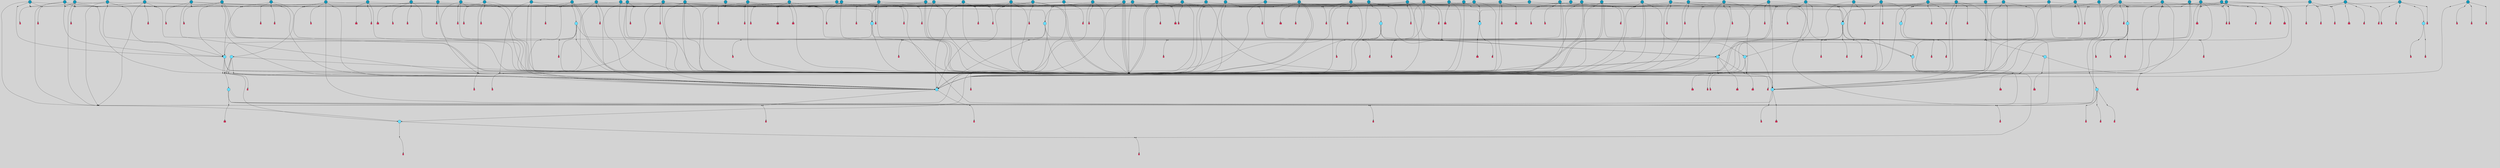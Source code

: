 // File exported with GEGELATI v1.3.1
// On the 2024-04-08 17:49:58
// With the File::TPGGraphDotExporter
digraph{
	graph[pad = "0.212, 0.055" bgcolor = lightgray]
	node[shape=circle style = filled label = ""]
		T3 [fillcolor="#66ddff"]
		T4 [fillcolor="#66ddff"]
		T7 [fillcolor="#66ddff"]
		T9 [fillcolor="#66ddff"]
		T11 [fillcolor="#66ddff"]
		T24 [fillcolor="#66ddff"]
		T54 [fillcolor="#66ddff"]
		T129 [fillcolor="#66ddff"]
		T164 [fillcolor="#66ddff"]
		T207 [fillcolor="#66ddff"]
		T250 [fillcolor="#66ddff"]
		T264 [fillcolor="#1199bb"]
		T311 [fillcolor="#66ddff"]
		T317 [fillcolor="#66ddff"]
		T318 [fillcolor="#1199bb"]
		T344 [fillcolor="#1199bb"]
		T365 [fillcolor="#66ddff"]
		T430 [fillcolor="#1199bb"]
		T455 [fillcolor="#66ddff"]
		T503 [fillcolor="#1199bb"]
		T519 [fillcolor="#1199bb"]
		T542 [fillcolor="#1199bb"]
		T546 [fillcolor="#1199bb"]
		T563 [fillcolor="#1199bb"]
		T567 [fillcolor="#1199bb"]
		T573 [fillcolor="#1199bb"]
		T575 [fillcolor="#1199bb"]
		T585 [fillcolor="#1199bb"]
		T588 [fillcolor="#1199bb"]
		T593 [fillcolor="#1199bb"]
		T598 [fillcolor="#1199bb"]
		T601 [fillcolor="#1199bb"]
		T604 [fillcolor="#1199bb"]
		T608 [fillcolor="#1199bb"]
		T611 [fillcolor="#1199bb"]
		T612 [fillcolor="#1199bb"]
		T627 [fillcolor="#1199bb"]
		T630 [fillcolor="#66ddff"]
		T643 [fillcolor="#1199bb"]
		T644 [fillcolor="#1199bb"]
		T650 [fillcolor="#1199bb"]
		T652 [fillcolor="#1199bb"]
		T653 [fillcolor="#1199bb"]
		T656 [fillcolor="#1199bb"]
		T657 [fillcolor="#1199bb"]
		T321 [fillcolor="#1199bb"]
		T659 [fillcolor="#1199bb"]
		T660 [fillcolor="#1199bb"]
		T662 [fillcolor="#66ddff"]
		T663 [fillcolor="#1199bb"]
		T666 [fillcolor="#1199bb"]
		T668 [fillcolor="#66ddff"]
		T669 [fillcolor="#1199bb"]
		T670 [fillcolor="#66ddff"]
		T671 [fillcolor="#1199bb"]
		T679 [fillcolor="#1199bb"]
		T682 [fillcolor="#1199bb"]
		T683 [fillcolor="#1199bb"]
		T689 [fillcolor="#1199bb"]
		T691 [fillcolor="#1199bb"]
		T692 [fillcolor="#1199bb"]
		T695 [fillcolor="#1199bb"]
		T696 [fillcolor="#1199bb"]
		T697 [fillcolor="#1199bb"]
		T700 [fillcolor="#1199bb"]
		T704 [fillcolor="#1199bb"]
		T705 [fillcolor="#1199bb"]
		T706 [fillcolor="#1199bb"]
		T709 [fillcolor="#1199bb"]
		T712 [fillcolor="#1199bb"]
		T713 [fillcolor="#1199bb"]
		T714 [fillcolor="#1199bb"]
		T715 [fillcolor="#1199bb"]
		T717 [fillcolor="#1199bb"]
		T721 [fillcolor="#1199bb"]
		T722 [fillcolor="#1199bb"]
		T726 [fillcolor="#1199bb"]
		T727 [fillcolor="#1199bb"]
		T728 [fillcolor="#1199bb"]
		T731 [fillcolor="#1199bb"]
		T732 [fillcolor="#1199bb"]
		T733 [fillcolor="#1199bb"]
		T735 [fillcolor="#1199bb"]
		T737 [fillcolor="#1199bb"]
		T738 [fillcolor="#1199bb"]
		T739 [fillcolor="#1199bb"]
		T741 [fillcolor="#1199bb"]
		T745 [fillcolor="#1199bb"]
		T747 [fillcolor="#1199bb"]
		T749 [fillcolor="#1199bb"]
		T750 [fillcolor="#66ddff"]
		T753 [fillcolor="#1199bb"]
		T754 [fillcolor="#1199bb"]
		T755 [fillcolor="#1199bb"]
		T758 [fillcolor="#1199bb"]
		T759 [fillcolor="#1199bb"]
		T760 [fillcolor="#1199bb"]
		T761 [fillcolor="#1199bb"]
		T762 [fillcolor="#1199bb"]
		T763 [fillcolor="#1199bb"]
		P9349 [fillcolor="#cccccc" shape=point] //6|
		I9349 [shape=box style=invis label="6|1&2|6#1|7&#92;n10|7&2|0#1|5&#92;n9|4&0|1#2|2&#92;n8|6&0|0#1|0&#92;n"]
		P9349 -> I9349[style=invis]
		A6645 [fillcolor="#ff3366" shape=box margin=0.03 width=0 height=0 label="3"]
		T3 -> P9349 -> A6645
		P9350 [fillcolor="#cccccc" shape=point] //3|
		I9350 [shape=box style=invis label="7|6&2|4#0|2&#92;n10|3&2|7#1|4&#92;n11|6&0|4#0|1&#92;n7|1&0|0#2|6&#92;n7|6&0|3#2|6&#92;n4|0&2|6#0|1&#92;n4|4&2|5#0|2&#92;n4|6&0|4#2|7&#92;n10|0&2|3#1|5&#92;n2|6&0|5#0|2&#92;n1|0&2|3#0|7&#92;n1|6&2|0#0|5&#92;n6|2&0|1#0|7&#92;n9|2&0|3#2|7&#92;n5|3&0|6#0|6&#92;n1|7&2|5#2|3&#92;n8|1&2|7#0|6&#92;n1|0&2|5#2|1&#92;n7|1&2|2#2|5&#92;n7|4&2|6#0|3&#92;n"]
		P9350 -> I9350[style=invis]
		A6646 [fillcolor="#ff3366" shape=box margin=0.03 width=0 height=0 label="4"]
		T3 -> P9350 -> A6646
		P9351 [fillcolor="#cccccc" shape=point] //7|
		I9351 [shape=box style=invis label="0|2&2|4#2|6&#92;n5|3&0|6#0|1&#92;n4|7&2|6#0|5&#92;n7|6&0|7#0|5&#92;n10|7&2|2#1|1&#92;n"]
		P9351 -> I9351[style=invis]
		A6647 [fillcolor="#ff3366" shape=box margin=0.03 width=0 height=0 label="4"]
		T4 -> P9351 -> A6647
		P9352 [fillcolor="#cccccc" shape=point] //0|
		I9352 [shape=box style=invis label="2|5&0|1#0|6&#92;n6|1&2|2#2|7&#92;n8|0&0|3#1|4&#92;n4|3&2|5#2|4&#92;n8|1&2|4#0|0&#92;n6|6&0|1#2|6&#92;n11|7&2|4#2|5&#92;n6|2&2|4#0|2&#92;n8|5&2|4#2|4&#92;n2|1&2|1#2|2&#92;n2|7&2|5#2|6&#92;n9|7&0|5#0|4&#92;n1|2&0|5#2|6&#92;n4|2&2|3#2|7&#92;n3|3&2|1#0|2&#92;n"]
		P9352 -> I9352[style=invis]
		A6648 [fillcolor="#ff3366" shape=box margin=0.03 width=0 height=0 label="5"]
		T4 -> P9352 -> A6648
		P9353 [fillcolor="#cccccc" shape=point] //-3|
		I9353 [shape=box style=invis label="1|6&2|7#0|7&#92;n10|2&0|7#1|3&#92;n9|6&2|7#2|2&#92;n5|3&0|7#0|7&#92;n1|6&2|3#0|0&#92;n2|3&2|3#2|2&#92;n5|1&2|6#0|6&#92;n"]
		P9353 -> I9353[style=invis]
		A6649 [fillcolor="#ff3366" shape=box margin=0.03 width=0 height=0 label="7"]
		T7 -> P9353 -> A6649
		P9354 [fillcolor="#cccccc" shape=point] //5|
		I9354 [shape=box style=invis label="0|5&2|3#0|1&#92;n0|6&2|1#2|4&#92;n6|2&2|6#0|7&#92;n7|4&0|3#0|1&#92;n5|4&0|7#1|6&#92;n9|1&0|5#2|2&#92;n6|3&2|3#1|7&#92;n11|7&2|4#1|6&#92;n2|5&0|1#0|0&#92;n4|7&0|0#0|2&#92;n6|2&0|6#0|0&#92;n2|1&2|6#2|4&#92;n10|0&2|0#1|0&#92;n6|6&2|4#0|6&#92;n"]
		P9354 -> I9354[style=invis]
		A6650 [fillcolor="#ff3366" shape=box margin=0.03 width=0 height=0 label="8"]
		T7 -> P9354 -> A6650
		P9355 [fillcolor="#cccccc" shape=point] //-6|
		I9355 [shape=box style=invis label="11|1&0|7#2|0&#92;n10|4&0|1#1|0&#92;n4|3&2|4#2|1&#92;n0|5&2|0#0|0&#92;n6|1&0|0#0|3&#92;n8|2&2|0#0|4&#92;n11|4&2|0#1|6&#92;n7|0&2|6#2|3&#92;n5|3&2|6#2|0&#92;n2|0&2|0#0|4&#92;n"]
		P9355 -> I9355[style=invis]
		A6651 [fillcolor="#ff3366" shape=box margin=0.03 width=0 height=0 label="9"]
		T9 -> P9355 -> A6651
		P9356 [fillcolor="#cccccc" shape=point] //2|
		I9356 [shape=box style=invis label="6|3&2|7#1|4&#92;n8|6&0|0#2|5&#92;n2|1&0|2#0|3&#92;n8|7&0|6#0|4&#92;n2|1&2|0#0|1&#92;n0|0&2|2#2|3&#92;n6|6&0|7#2|1&#92;n6|1&0|7#2|6&#92;n5|4&2|7#0|4&#92;n0|3&0|4#2|0&#92;n11|0&2|0#2|5&#92;n4|5&2|5#2|4&#92;n5|7&0|6#0|4&#92;n9|7&2|5#0|3&#92;n5|4&2|1#0|3&#92;n5|3&0|1#1|7&#92;n0|4&0|3#2|5&#92;n"]
		P9356 -> I9356[style=invis]
		A6652 [fillcolor="#ff3366" shape=box margin=0.03 width=0 height=0 label="10"]
		T9 -> P9356 -> A6652
		P9357 [fillcolor="#cccccc" shape=point] //6|
		I9357 [shape=box style=invis label="3|0&2|7#2|2&#92;n3|2&0|4#2|5&#92;n5|1&0|2#1|0&#92;n8|7&0|1#2|0&#92;n8|5&0|3#0|6&#92;n0|2&0|2#2|3&#92;n1|5&2|5#0|5&#92;n5|6&0|6#0|7&#92;n6|7&0|0#2|6&#92;n1|2&2|3#0|0&#92;n7|7&2|3#0|4&#92;n0|7&2|7#0|6&#92;n1|0&2|2#2|7&#92;n4|4&0|1#0|0&#92;n"]
		P9357 -> I9357[style=invis]
		A6653 [fillcolor="#ff3366" shape=box margin=0.03 width=0 height=0 label="11"]
		T11 -> P9357 -> A6653
		P9358 [fillcolor="#cccccc" shape=point] //-4|
		I9358 [shape=box style=invis label="4|1&0|4#2|6&#92;n1|2&2|2#2|0&#92;n1|2&2|0#0|6&#92;n8|4&2|3#2|5&#92;n5|5&2|1#1|0&#92;n"]
		P9358 -> I9358[style=invis]
		A6654 [fillcolor="#ff3366" shape=box margin=0.03 width=0 height=0 label="12"]
		T11 -> P9358 -> A6654
		P9359 [fillcolor="#cccccc" shape=point] //-3|
		I9359 [shape=box style=invis label="8|1&2|3#0|5&#92;n0|6&0|5#0|5&#92;n3|7&2|1#0|6&#92;n3|5&0|1#0|0&#92;n9|5&2|0#0|4&#92;n3|5&0|2#0|3&#92;n10|6&2|4#1|0&#92;n9|4&2|7#2|6&#92;n1|7&2|5#2|2&#92;n"]
		P9359 -> I9359[style=invis]
		A6655 [fillcolor="#ff3366" shape=box margin=0.03 width=0 height=0 label="5"]
		T4 -> P9359 -> A6655
		P9360 [fillcolor="#cccccc" shape=point] //1|
		I9360 [shape=box style=invis label="5|1&0|6#2|7&#92;n2|4&0|4#2|2&#92;n0|6&0|5#0|4&#92;n10|6&2|5#1|6&#92;n9|3&0|1#1|7&#92;n10|3&2|2#1|0&#92;n5|0&0|0#2|1&#92;n11|3&2|3#1|5&#92;n10|3&0|1#1|0&#92;n2|4&0|1#0|1&#92;n0|2&0|3#2|4&#92;n9|2&2|1#2|5&#92;n11|7&2|6#2|6&#92;n"]
		P9360 -> I9360[style=invis]
		T24 -> P9360 -> T7
		P9361 [fillcolor="#cccccc" shape=point] //5|
		I9361 [shape=box style=invis label="3|0&2|0#0|1&#92;n3|0&0|7#0|1&#92;n5|3&0|2#2|6&#92;n4|4&2|4#2|6&#92;n11|2&0|7#1|6&#92;n2|7&2|2#2|5&#92;n9|3&2|6#2|7&#92;n7|7&0|0#0|4&#92;n6|1&2|4#2|3&#92;n5|4&2|0#1|6&#92;n1|3&0|7#0|4&#92;n"]
		P9361 -> I9361[style=invis]
		A6656 [fillcolor="#ff3366" shape=box margin=0.03 width=0 height=0 label="7"]
		T24 -> P9361 -> A6656
		P9362 [fillcolor="#cccccc" shape=point] //-2|
		I9362 [shape=box style=invis label="4|1&0|4#0|3&#92;n4|2&0|5#2|0&#92;n5|5&2|6#0|5&#92;n1|4&0|1#0|2&#92;n6|3&2|7#1|5&#92;n0|4&2|0#0|3&#92;n8|5&2|5#1|2&#92;n10|7&2|7#1|1&#92;n3|4&0|0#2|1&#92;n3|6&2|5#2|5&#92;n8|3&0|1#0|7&#92;n10|0&2|7#1|3&#92;n4|1&2|4#0|1&#92;n9|3&2|0#0|4&#92;n3|6&2|0#0|4&#92;n1|2&0|6#2|1&#92;n4|0&2|1#2|2&#92;n"]
		P9362 -> I9362[style=invis]
		A6657 [fillcolor="#ff3366" shape=box margin=0.03 width=0 height=0 label="14"]
		T24 -> P9362 -> A6657
		P9363 [fillcolor="#cccccc" shape=point] //8|
		I9363 [shape=box style=invis label="9|0&0|1#2|0&#92;n10|1&2|5#1|4&#92;n8|2&2|6#0|4&#92;n2|4&2|5#2|3&#92;n4|2&2|2#0|2&#92;n7|5&0|2#0|0&#92;n8|2&2|1#1|3&#92;n8|7&0|7#2|1&#92;n1|1&0|0#0|7&#92;n5|6&2|5#1|0&#92;n6|6&2|5#0|0&#92;n11|4&0|3#2|6&#92;n4|2&2|4#0|7&#92;n5|6&0|1#2|0&#92;n11|3&0|2#0|7&#92;n"]
		P9363 -> I9363[style=invis]
		A6658 [fillcolor="#ff3366" shape=box margin=0.03 width=0 height=0 label="6"]
		T54 -> P9363 -> A6658
		T54 -> P9361
		P9364 [fillcolor="#cccccc" shape=point] //-10|
		I9364 [shape=box style=invis label="3|6&0|0#0|4&#92;n4|1&2|4#0|1&#92;n5|1&0|1#0|4&#92;n5|5&2|6#0|5&#92;n6|5&0|6#0|3&#92;n11|1&2|0#0|1&#92;n0|7&2|0#0|3&#92;n1|2&0|6#0|1&#92;n8|0&0|4#2|0&#92;n0|4&0|7#2|7&#92;n7|0&2|7#1|3&#92;n3|1&0|5#2|5&#92;n5|1&0|4#0|3&#92;n2|2&0|2#0|0&#92;n8|3&0|1#0|7&#92;n3|0&0|3#0|5&#92;n7|2&0|5#2|0&#92;n6|3&2|7#1|5&#92;n4|7&2|7#2|1&#92;n"]
		P9364 -> I9364[style=invis]
		A6659 [fillcolor="#ff3366" shape=box margin=0.03 width=0 height=0 label="14"]
		T54 -> P9364 -> A6659
		T54 -> P9354
		T129 -> P9363
		T129 -> P9361
		P9365 [fillcolor="#cccccc" shape=point] //10|
		I9365 [shape=box style=invis label="4|5&2|7#2|1&#92;n1|7&2|3#0|6&#92;n3|5&2|2#0|3&#92;n10|3&0|7#1|4&#92;n7|1&0|4#2|6&#92;n10|2&0|3#1|7&#92;n9|5&2|0#0|4&#92;n4|0&0|3#2|7&#92;n11|4&2|6#1|2&#92;n5|4&2|7#0|2&#92;n2|6&2|4#0|0&#92;n6|5&0|7#2|1&#92;n5|3&2|3#1|6&#92;n10|7&2|0#1|2&#92;n"]
		P9365 -> I9365[style=invis]
		A6660 [fillcolor="#ff3366" shape=box margin=0.03 width=0 height=0 label="5"]
		T129 -> P9365 -> A6660
		P9366 [fillcolor="#cccccc" shape=point] //5|
		I9366 [shape=box style=invis label="9|4&2|3#1|3&#92;n0|4&2|4#0|5&#92;n6|1&2|6#2|5&#92;n4|0&0|5#2|0&#92;n"]
		P9366 -> I9366[style=invis]
		A6661 [fillcolor="#ff3366" shape=box margin=0.03 width=0 height=0 label="7"]
		T129 -> P9366 -> A6661
		P9367 [fillcolor="#cccccc" shape=point] //6|
		I9367 [shape=box style=invis label="9|4&2|7#0|6&#92;n8|4&0|1#1|0&#92;n1|3&0|0#2|1&#92;n2|4&0|6#2|2&#92;n5|1&2|5#0|7&#92;n3|0&0|3#2|6&#92;n2|2&2|6#0|2&#92;n8|4&0|4#2|2&#92;n5|1&2|4#0|3&#92;n9|4&0|6#0|6&#92;n5|0&2|2#1|5&#92;n11|7&0|0#1|1&#92;n0|4&0|3#0|3&#92;n7|7&2|4#2|5&#92;n1|5&0|1#2|1&#92;n"]
		P9367 -> I9367[style=invis]
		A6662 [fillcolor="#ff3366" shape=box margin=0.03 width=0 height=0 label="1"]
		T129 -> P9367 -> A6662
		T164 -> P9352
		P9368 [fillcolor="#cccccc" shape=point] //-1|
		I9368 [shape=box style=invis label="6|4&0|4#2|4&#92;n4|5&2|5#2|4&#92;n9|7&2|5#0|3&#92;n3|7&2|6#0|6&#92;n8|7&0|6#0|4&#92;n2|1&2|0#0|1&#92;n8|6&0|0#2|5&#92;n2|1&0|2#0|3&#92;n6|1&0|7#2|6&#92;n6|3&0|1#1|6&#92;n5|4&2|7#0|4&#92;n0|7&0|4#2|0&#92;n11|0&2|0#2|5&#92;n3|7&2|0#2|7&#92;n8|3&2|7#1|4&#92;n5|7&0|6#0|4&#92;n0|0&2|3#2|3&#92;n5|4&2|1#0|3&#92;n0|4&0|3#2|5&#92;n"]
		P9368 -> I9368[style=invis]
		A6663 [fillcolor="#ff3366" shape=box margin=0.03 width=0 height=0 label="10"]
		T164 -> P9368 -> A6663
		P9369 [fillcolor="#cccccc" shape=point] //-7|
		I9369 [shape=box style=invis label="6|1&0|2#0|3&#92;n1|2&0|1#2|0&#92;n10|3&2|2#1|1&#92;n0|1&0|2#0|7&#92;n4|6&2|7#2|4&#92;n6|0&2|7#0|6&#92;n"]
		P9369 -> I9369[style=invis]
		A6664 [fillcolor="#ff3366" shape=box margin=0.03 width=0 height=0 label="7"]
		T164 -> P9369 -> A6664
		P9370 [fillcolor="#cccccc" shape=point] //-6|
		I9370 [shape=box style=invis label="11|7&0|1#0|6&#92;n3|5&0|1#0|3&#92;n1|5&0|5#0|6&#92;n1|7&2|5#2|2&#92;n0|0&0|2#2|2&#92;n4|4&0|1#0|5&#92;n6|4&2|2#0|2&#92;n0|6&2|5#0|5&#92;n0|3&2|2#2|6&#92;n"]
		P9370 -> I9370[style=invis]
		A6665 [fillcolor="#ff3366" shape=box margin=0.03 width=0 height=0 label="5"]
		T164 -> P9370 -> A6665
		P9371 [fillcolor="#cccccc" shape=point] //4|
		I9371 [shape=box style=invis label="4|3&0|6#0|3&#92;n5|7&2|3#2|2&#92;n5|6&0|7#1|2&#92;n1|4&2|6#0|3&#92;n8|4&2|1#2|5&#92;n9|5&2|4#1|4&#92;n2|4&0|5#0|7&#92;n10|0&0|6#1|3&#92;n3|0&0|6#0|2&#92;n2|7&2|7#2|6&#92;n5|2&0|5#1|5&#92;n10|4&2|5#1|7&#92;n4|0&0|4#2|4&#92;n11|1&0|4#2|6&#92;n10|6&2|0#1|4&#92;n9|7&0|3#1|4&#92;n4|5&2|7#0|6&#92;n11|5&2|6#2|3&#92;n0|3&0|5#0|1&#92;n"]
		P9371 -> I9371[style=invis]
		A6666 [fillcolor="#ff3366" shape=box margin=0.03 width=0 height=0 label="13"]
		T164 -> P9371 -> A6666
		P9372 [fillcolor="#cccccc" shape=point] //7|
		I9372 [shape=box style=invis label="7|0&2|1#2|0&#92;n9|7&2|1#1|7&#92;n8|2&0|1#1|0&#92;n6|6&0|2#1|1&#92;n2|2&0|5#0|0&#92;n5|7&0|0#2|1&#92;n5|1&2|5#1|5&#92;n4|7&2|4#2|3&#92;n10|5&2|2#1|5&#92;n1|3&2|2#2|0&#92;n10|2&2|6#1|5&#92;n"]
		P9372 -> I9372[style=invis]
		A6667 [fillcolor="#ff3366" shape=box margin=0.03 width=0 height=0 label="1"]
		T207 -> P9372 -> A6667
		P9373 [fillcolor="#cccccc" shape=point] //-3|
		I9373 [shape=box style=invis label="3|7&0|0#0|2&#92;n11|5&0|1#1|1&#92;n4|1&0|6#2|6&#92;n4|0&0|1#0|5&#92;n"]
		P9373 -> I9373[style=invis]
		T207 -> P9373 -> T24
		P9374 [fillcolor="#cccccc" shape=point] //5|
		I9374 [shape=box style=invis label="8|1&2|6#0|6&#92;n3|0&0|7#0|1&#92;n11|3&0|2#2|6&#92;n4|4&2|4#2|6&#92;n11|2&0|7#1|6&#92;n2|7&2|2#2|5&#92;n7|7&0|0#0|4&#92;n6|1&2|4#2|3&#92;n5|4&2|0#1|6&#92;n3|0&2|0#0|1&#92;n1|3&0|7#0|4&#92;n"]
		P9374 -> I9374[style=invis]
		A6668 [fillcolor="#ff3366" shape=box margin=0.03 width=0 height=0 label="7"]
		T207 -> P9374 -> A6668
		P9375 [fillcolor="#cccccc" shape=point] //5|
		I9375 [shape=box style=invis label="10|4&2|6#1|2&#92;n8|4&0|1#1|0&#92;n0|4&2|6#0|0&#92;n8|4&2|5#2|1&#92;n7|5&2|5#1|0&#92;n3|6&0|6#2|2&#92;n1|7&0|7#0|5&#92;n2|0&0|7#2|4&#92;n9|4&2|6#2|7&#92;n2|6&2|2#0|0&#92;n11|7&2|7#0|7&#92;n5|5&0|0#0|1&#92;n10|1&0|0#1|0&#92;n7|3&0|1#2|5&#92;n9|2&2|7#1|5&#92;n9|0&2|5#1|2&#92;n1|6&2|4#2|2&#92;n3|3&2|2#0|7&#92;n1|6&2|0#0|0&#92;n6|4&2|6#1|0&#92;n"]
		P9375 -> I9375[style=invis]
		A6669 [fillcolor="#ff3366" shape=box margin=0.03 width=0 height=0 label="1"]
		T207 -> P9375 -> A6669
		P9376 [fillcolor="#cccccc" shape=point] //7|
		I9376 [shape=box style=invis label="6|1&2|6#2|7&#92;n7|0&2|4#2|3&#92;n3|3&0|7#0|6&#92;n5|4&0|2#2|4&#92;n8|5&2|6#2|7&#92;n0|0&2|3#0|3&#92;n5|4&2|4#2|6&#92;n"]
		P9376 -> I9376[style=invis]
		T207 -> P9376 -> T4
		P9377 [fillcolor="#cccccc" shape=point] //8|
		I9377 [shape=box style=invis label="5|4&2|1#1|0&#92;n3|0&0|3#2|0&#92;n3|7&2|2#0|6&#92;n6|6&0|2#2|4&#92;n0|0&0|2#0|6&#92;n"]
		P9377 -> I9377[style=invis]
		T250 -> P9377 -> T164
		P9378 [fillcolor="#cccccc" shape=point] //5|
		I9378 [shape=box style=invis label="3|0&2|0#2|1&#92;n3|0&0|7#0|1&#92;n5|3&0|2#2|6&#92;n4|4&2|4#2|6&#92;n5|4&2|0#1|6&#92;n2|7&2|2#2|5&#92;n1|3&0|7#0|4&#92;n11|6&2|2#0|7&#92;n7|7&0|0#0|4&#92;n6|1&2|4#2|3&#92;n11|0&0|7#1|6&#92;n9|3&2|6#2|7&#92;n"]
		P9378 -> I9378[style=invis]
		A6670 [fillcolor="#ff3366" shape=box margin=0.03 width=0 height=0 label="7"]
		T250 -> P9378 -> A6670
		P9379 [fillcolor="#cccccc" shape=point] //7|
		I9379 [shape=box style=invis label="7|4&2|7#0|4&#92;n4|6&0|1#2|5&#92;n2|1&2|3#0|0&#92;n4|3&2|0#0|1&#92;n0|0&2|7#2|7&#92;n7|7&0|5#2|3&#92;n5|0&2|1#2|2&#92;n10|0&0|4#1|2&#92;n4|4&0|7#0|0&#92;n6|7&0|2#0|1&#92;n1|4&2|5#0|4&#92;n"]
		P9379 -> I9379[style=invis]
		A6671 [fillcolor="#ff3366" shape=box margin=0.03 width=0 height=0 label="0"]
		T250 -> P9379 -> A6671
		T250 -> P9361
		P9380 [fillcolor="#cccccc" shape=point] //10|
		I9380 [shape=box style=invis label="6|1&2|4#2|3&#92;n3|0&0|7#0|1&#92;n5|3&0|2#2|6&#92;n4|4&0|4#2|6&#92;n5|4&2|0#1|6&#92;n10|5&0|6#1|5&#92;n2|5&2|1#2|2&#92;n1|3&0|7#0|4&#92;n3|0&2|0#0|1&#92;n11|2&0|5#1|6&#92;n9|3&2|6#2|7&#92;n7|7&0|0#0|4&#92;n"]
		P9380 -> I9380[style=invis]
		A6672 [fillcolor="#ff3366" shape=box margin=0.03 width=0 height=0 label="7"]
		T250 -> P9380 -> A6672
		P9381 [fillcolor="#cccccc" shape=point] //-2|
		I9381 [shape=box style=invis label="11|7&2|0#1|7&#92;n4|3&0|1#2|5&#92;n0|4&2|4#2|7&#92;n1|6&0|0#0|4&#92;n4|0&0|0#0|5&#92;n0|6&2|3#2|0&#92;n9|6&2|5#1|3&#92;n0|7&2|1#2|5&#92;n4|4&0|5#0|1&#92;n10|4&0|0#1|0&#92;n"]
		P9381 -> I9381[style=invis]
		A6673 [fillcolor="#ff3366" shape=box margin=0.03 width=0 height=0 label="12"]
		T264 -> P9381 -> A6673
		P9382 [fillcolor="#cccccc" shape=point] //-3|
		I9382 [shape=box style=invis label="7|2&2|4#0|2&#92;n4|1&2|6#0|1&#92;n11|6&0|4#0|1&#92;n7|1&0|0#2|6&#92;n6|2&0|1#0|7&#92;n10|3&2|7#1|4&#92;n3|5&2|3#0|1&#92;n4|4&2|5#0|2&#92;n4|6&0|4#2|7&#92;n2|5&0|5#0|2&#92;n10|0&2|3#1|4&#92;n0|1&2|7#0|6&#92;n7|6&0|3#2|6&#92;n1|3&0|6#2|0&#92;n5|3&0|6#0|6&#92;n1|4&2|5#2|3&#92;n1|6&2|0#0|5&#92;n9|2&0|3#2|7&#92;n7|1&2|2#2|5&#92;n"]
		P9382 -> I9382[style=invis]
		T264 -> P9382 -> T207
		P9383 [fillcolor="#cccccc" shape=point] //2|
		I9383 [shape=box style=invis label="4|1&0|4#2|6&#92;n5|5&2|1#1|0&#92;n1|0&2|0#0|6&#92;n8|4&2|3#2|5&#92;n"]
		P9383 -> I9383[style=invis]
		T264 -> P9383 -> T11
		P9384 [fillcolor="#cccccc" shape=point] //2|
		I9384 [shape=box style=invis label="11|0&2|3#0|7&#92;n10|4&2|5#1|6&#92;n4|7&0|2#2|3&#92;n6|0&2|6#0|6&#92;n9|0&0|7#0|5&#92;n7|2&2|4#1|2&#92;n5|1&2|6#2|7&#92;n"]
		P9384 -> I9384[style=invis]
		T311 -> P9384 -> T7
		P9385 [fillcolor="#cccccc" shape=point] //5|
		I9385 [shape=box style=invis label="5|4&2|0#1|6&#92;n3|0&0|7#0|1&#92;n5|3&0|2#2|6&#92;n11|2&0|7#1|6&#92;n2|7&2|2#2|5&#92;n9|3&2|6#2|7&#92;n7|7&0|0#0|4&#92;n6|1&2|4#2|3&#92;n3|0&2|0#0|1&#92;n1|3&2|7#0|4&#92;n"]
		P9385 -> I9385[style=invis]
		A6674 [fillcolor="#ff3366" shape=box margin=0.03 width=0 height=0 label="7"]
		T311 -> P9385 -> A6674
		T311 -> P9381
		P9386 [fillcolor="#cccccc" shape=point] //-1|
		I9386 [shape=box style=invis label="1|7&2|1#0|6&#92;n8|1&2|3#0|5&#92;n10|6&2|7#1|0&#92;n1|7&2|5#0|2&#92;n0|3&0|3#2|2&#92;n3|5&0|1#0|0&#92;n3|5&0|2#0|3&#92;n1|5&2|0#0|4&#92;n5|7&2|2#2|5&#92;n4|0&2|3#0|3&#92;n"]
		P9386 -> I9386[style=invis]
		T311 -> P9386 -> T3
		P9387 [fillcolor="#cccccc" shape=point] //2|
		I9387 [shape=box style=invis label="4|1&0|5#0|1&#92;n6|4&0|7#2|4&#92;n10|5&2|6#1|4&#92;n9|2&0|4#2|3&#92;n6|2&2|3#1|7&#92;n8|1&0|2#0|3&#92;n4|0&2|0#0|1&#92;n"]
		P9387 -> I9387[style=invis]
		T311 -> P9387 -> T54
		P9388 [fillcolor="#cccccc" shape=point] //7|
		I9388 [shape=box style=invis label="9|6&2|6#1|3&#92;n9|7&2|0#1|7&#92;n3|0&2|0#0|0&#92;n1|6&0|0#0|4&#92;n7|4&0|3#0|1&#92;n"]
		P9388 -> I9388[style=invis]
		A6675 [fillcolor="#ff3366" shape=box margin=0.03 width=0 height=0 label="12"]
		T318 -> P9388 -> A6675
		P9389 [fillcolor="#cccccc" shape=point] //-9|
		I9389 [shape=box style=invis label="7|1&0|0#2|6&#92;n1|6&0|4#2|7&#92;n7|6&2|4#0|2&#92;n10|7&2|1#1|3&#92;n7|6&0|3#2|6&#92;n4|0&2|2#2|1&#92;n1|0&0|5#2|3&#92;n6|1&2|6#1|1&#92;n7|4&2|6#1|0&#92;n9|5&0|1#0|2&#92;n9|2&0|3#0|7&#92;n6|0&2|7#0|6&#92;n10|5&2|3#1|5&#92;n10|0&2|7#1|4&#92;n1|0&2|3#0|7&#92;n5|2&0|6#0|6&#92;n2|6&0|1#0|2&#92;n7|4&2|5#0|3&#92;n3|6&2|4#0|5&#92;n1|6&2|0#0|5&#92;n"]
		P9389 -> I9389[style=invis]
		A6676 [fillcolor="#ff3366" shape=box margin=0.03 width=0 height=0 label="4"]
		T318 -> P9389 -> A6676
		P9390 [fillcolor="#cccccc" shape=point] //-7|
		I9390 [shape=box style=invis label="9|1&2|7#2|1&#92;n7|0&2|0#2|7&#92;n2|3&2|3#2|2&#92;n8|5&2|1#0|3&#92;n5|5&0|7#0|1&#92;n1|6&2|7#0|7&#92;n10|2&0|7#1|3&#92;n6|4&2|2#2|4&#92;n0|6&2|5#0|2&#92;n"]
		P9390 -> I9390[style=invis]
		A6677 [fillcolor="#ff3366" shape=box margin=0.03 width=0 height=0 label="7"]
		T318 -> P9390 -> A6677
		P9391 [fillcolor="#cccccc" shape=point] //3|
		I9391 [shape=box style=invis label="7|6&2|4#0|2&#92;n10|3&2|7#1|4&#92;n11|6&0|4#0|1&#92;n7|1&0|0#2|6&#92;n7|6&0|3#2|6&#92;n4|0&2|6#0|1&#92;n4|4&2|5#0|2&#92;n4|6&0|4#2|7&#92;n10|0&2|3#1|5&#92;n2|6&0|5#0|2&#92;n1|0&2|3#0|7&#92;n1|6&2|0#0|5&#92;n6|2&0|1#0|7&#92;n9|2&0|3#2|7&#92;n5|3&0|6#0|6&#92;n1|7&2|5#2|3&#92;n8|1&2|7#0|6&#92;n1|0&2|5#2|1&#92;n7|1&2|2#2|5&#92;n7|4&2|6#0|3&#92;n"]
		P9391 -> I9391[style=invis]
		A6678 [fillcolor="#ff3366" shape=box margin=0.03 width=0 height=0 label="4"]
		T317 -> P9391 -> A6678
		P9392 [fillcolor="#cccccc" shape=point] //6|
		I9392 [shape=box style=invis label="6|1&2|6#1|7&#92;n10|7&2|0#1|5&#92;n9|4&0|1#2|2&#92;n8|6&0|0#1|0&#92;n"]
		P9392 -> I9392[style=invis]
		A6679 [fillcolor="#ff3366" shape=box margin=0.03 width=0 height=0 label="3"]
		T317 -> P9392 -> A6679
		P9393 [fillcolor="#cccccc" shape=point] //-9|
		I9393 [shape=box style=invis label="11|5&0|0#2|6&#92;n8|5&2|3#2|1&#92;n7|1&0|6#1|3&#92;n11|4&0|2#0|1&#92;n9|0&2|7#1|6&#92;n10|1&0|3#1|6&#92;n0|3&0|4#2|5&#92;n5|7&2|3#1|6&#92;n2|0&2|1#0|7&#92;n"]
		P9393 -> I9393[style=invis]
		A6680 [fillcolor="#ff3366" shape=box margin=0.03 width=0 height=0 label="2"]
		T318 -> P9393 -> A6680
		P9394 [fillcolor="#cccccc" shape=point] //-1|
		I9394 [shape=box style=invis label="1|7&2|1#0|6&#92;n8|1&2|3#0|5&#92;n10|6&2|7#1|0&#92;n1|7&2|5#0|2&#92;n0|3&0|3#2|2&#92;n3|5&0|1#0|0&#92;n3|5&0|2#0|3&#92;n1|5&2|0#0|4&#92;n5|7&2|2#2|5&#92;n4|0&2|3#0|3&#92;n"]
		P9394 -> I9394[style=invis]
		T318 -> P9394 -> T317
		P9395 [fillcolor="#cccccc" shape=point] //-4|
		I9395 [shape=box style=invis label="7|2&2|4#0|2&#92;n4|1&2|6#0|1&#92;n0|1&2|7#0|6&#92;n6|2&0|1#0|7&#92;n10|3&2|7#1|4&#92;n3|5&2|3#0|1&#92;n4|4&2|5#0|2&#92;n4|6&0|4#2|7&#92;n2|5&0|5#0|2&#92;n10|0&2|3#1|4&#92;n11|6&0|4#0|1&#92;n7|6&0|3#2|6&#92;n1|3&0|6#2|0&#92;n5|3&0|6#0|6&#92;n1|4&2|5#2|3&#92;n1|1&2|0#0|5&#92;n9|2&0|3#2|7&#92;n7|1&2|2#2|5&#92;n"]
		P9395 -> I9395[style=invis]
		T344 -> P9395 -> T207
		T344 -> P9383
		T344 -> P9383
		P9396 [fillcolor="#cccccc" shape=point] //2|
		I9396 [shape=box style=invis label="11|2&2|1#2|2&#92;n0|1&0|0#0|6&#92;n9|2&0|4#2|2&#92;n9|7&2|0#0|0&#92;n4|5&0|6#2|7&#92;n6|7&0|2#0|1&#92;n5|6&0|2#1|0&#92;n11|6&2|1#2|1&#92;n11|0&0|0#2|3&#92;n8|4&0|7#1|1&#92;n11|3&0|7#1|6&#92;n9|2&2|1#2|5&#92;n11|7&0|2#0|2&#92;n"]
		P9396 -> I9396[style=invis]
		T365 -> P9396 -> T3
		P9397 [fillcolor="#cccccc" shape=point] //4|
		I9397 [shape=box style=invis label="7|1&0|6#0|1&#92;n6|7&2|7#1|7&#92;n10|1&2|1#1|1&#92;n9|6&2|2#1|4&#92;n4|7&0|4#2|2&#92;n9|6&0|5#1|1&#92;n10|0&2|6#1|6&#92;n5|1&0|1#2|3&#92;n10|1&0|5#1|0&#92;n3|4&2|3#0|0&#92;n8|2&0|5#2|4&#92;n1|6&2|0#0|0&#92;n2|3&0|1#2|6&#92;n5|2&2|2#1|6&#92;n2|2&0|1#2|1&#92;n3|1&2|7#0|3&#92;n6|7&2|3#0|4&#92;n"]
		P9397 -> I9397[style=invis]
		A6681 [fillcolor="#ff3366" shape=box margin=0.03 width=0 height=0 label="10"]
		T365 -> P9397 -> A6681
		P9398 [fillcolor="#cccccc" shape=point] //3|
		I9398 [shape=box style=invis label="4|7&0|7#2|7&#92;n11|5&2|6#0|2&#92;n5|5&2|6#2|0&#92;n3|2&0|6#0|3&#92;n10|2&2|5#1|5&#92;n9|4&2|3#1|5&#92;n2|5&2|7#2|4&#92;n11|3&2|5#1|0&#92;n7|0&0|7#2|1&#92;n1|2&0|5#0|1&#92;n"]
		P9398 -> I9398[style=invis]
		A6682 [fillcolor="#ff3366" shape=box margin=0.03 width=0 height=0 label="5"]
		T365 -> P9398 -> A6682
		P9399 [fillcolor="#cccccc" shape=point] //4|
		I9399 [shape=box style=invis label="4|3&0|2#2|3&#92;n9|4&0|7#0|5&#92;n9|2&2|3#0|4&#92;n10|4&2|5#1|7&#92;n7|2&2|6#2|1&#92;n7|2&2|4#1|2&#92;n2|5&2|6#2|6&#92;n2|0&2|7#0|3&#92;n4|5&0|2#2|4&#92;n5|1&2|1#2|7&#92;n"]
		P9399 -> I9399[style=invis]
		T430 -> P9399 -> T7
		T430 -> P9361
		P9400 [fillcolor="#cccccc" shape=point] //2|
		I9400 [shape=box style=invis label="7|5&0|2#0|0&#92;n10|6&2|1#1|3&#92;n0|4&2|2#0|2&#92;n7|0&2|4#1|2&#92;n9|0&2|1#1|0&#92;n10|7&0|1#1|5&#92;n4|4&0|7#2|7&#92;n"]
		P9400 -> I9400[style=invis]
		T430 -> P9400 -> T311
		P9401 [fillcolor="#cccccc" shape=point] //7|
		I9401 [shape=box style=invis label="3|4&2|2#2|2&#92;n9|7&2|5#0|2&#92;n11|5&2|2#2|7&#92;n9|0&2|1#1|5&#92;n8|0&2|1#0|0&#92;n"]
		P9401 -> I9401[style=invis]
		A6683 [fillcolor="#ff3366" shape=box margin=0.03 width=0 height=0 label="7"]
		T430 -> P9401 -> A6683
		P9402 [fillcolor="#cccccc" shape=point] //-7|
		I9402 [shape=box style=invis label="10|2&0|6#1|3&#92;n5|3&0|7#0|7&#92;n10|6&0|0#1|5&#92;n5|2&0|2#0|1&#92;n1|0&2|7#0|7&#92;n1|6&2|3#0|0&#92;n9|2&2|7#2|2&#92;n7|0&2|7#2|5&#92;n7|0&2|6#0|2&#92;n2|3&2|3#2|2&#92;n"]
		P9402 -> I9402[style=invis]
		A6684 [fillcolor="#ff3366" shape=box margin=0.03 width=0 height=0 label="7"]
		T430 -> P9402 -> A6684
		P9403 [fillcolor="#cccccc" shape=point] //2|
		I9403 [shape=box style=invis label="9|0&0|7#0|5&#92;n10|4&2|5#1|6&#92;n4|7&0|2#2|3&#92;n6|0&2|6#0|6&#92;n11|0&2|3#0|7&#92;n7|0&2|4#1|2&#92;n6|3&2|6#2|1&#92;n5|1&2|6#2|7&#92;n"]
		P9403 -> I9403[style=invis]
		T455 -> P9403 -> T7
		T455 -> P9387
		P9404 [fillcolor="#cccccc" shape=point] //4|
		I9404 [shape=box style=invis label="6|0&2|6#0|7&#92;n11|2&0|3#1|2&#92;n11|3&0|7#1|5&#92;n10|4&2|6#1|6&#92;n1|0&2|7#0|6&#92;n4|4&2|6#0|2&#92;n4|7&0|2#2|3&#92;n1|7&0|4#2|3&#92;n9|0&0|7#0|0&#92;n"]
		P9404 -> I9404[style=invis]
		T455 -> P9404 -> T7
		P9405 [fillcolor="#cccccc" shape=point] //-3|
		I9405 [shape=box style=invis label="6|1&0|5#0|3&#92;n10|0&2|7#1|6&#92;n0|1&0|2#0|7&#92;n6|2&0|3#2|7&#92;n4|6&2|7#2|4&#92;n"]
		P9405 -> I9405[style=invis]
		A6685 [fillcolor="#ff3366" shape=box margin=0.03 width=0 height=0 label="7"]
		T455 -> P9405 -> A6685
		P9406 [fillcolor="#cccccc" shape=point] //7|
		I9406 [shape=box style=invis label="10|5&0|6#1|7&#92;n4|3&2|6#0|3&#92;n8|4&0|6#1|2&#92;n3|0&2|0#2|3&#92;n5|6&2|3#0|4&#92;n0|7&2|1#0|5&#92;n8|7&2|2#2|5&#92;n9|1&0|0#1|0&#92;n10|1&2|1#1|4&#92;n3|3&2|7#0|4&#92;n5|2&2|3#0|4&#92;n2|0&2|6#2|2&#92;n1|7&0|1#0|7&#92;n"]
		P9406 -> I9406[style=invis]
		T455 -> P9406 -> T365
		P9407 [fillcolor="#cccccc" shape=point] //-1|
		I9407 [shape=box style=invis label="6|5&2|4#1|4&#92;n0|7&2|6#2|1&#92;n3|5&0|7#2|7&#92;n1|7&0|7#0|4&#92;n1|0&2|0#0|0&#92;n2|1&2|4#0|4&#92;n"]
		P9407 -> I9407[style=invis]
		T503 -> P9407 -> T7
		P9408 [fillcolor="#cccccc" shape=point] //8|
		I9408 [shape=box style=invis label="10|3&2|2#1|5&#92;n6|3&0|7#1|3&#92;n0|0&2|0#0|4&#92;n4|0&2|0#0|7&#92;n4|5&0|4#2|2&#92;n0|6&2|0#2|0&#92;n10|3&0|1#1|0&#92;n1|3&2|7#2|2&#92;n8|2&2|0#0|4&#92;n3|7&0|0#0|5&#92;n11|2&0|3#1|4&#92;n6|5&0|1#1|6&#92;n5|0&0|7#0|0&#92;n6|4&2|0#1|6&#92;n"]
		P9408 -> I9408[style=invis]
		A6686 [fillcolor="#ff3366" shape=box margin=0.03 width=0 height=0 label="9"]
		T503 -> P9408 -> A6686
		T503 -> P9396
		P9409 [fillcolor="#cccccc" shape=point] //10|
		I9409 [shape=box style=invis label="6|2&2|2#0|7&#92;n6|1&0|3#2|5&#92;n2|5&2|2#2|5&#92;n9|6&2|0#0|6&#92;n5|5&0|2#2|6&#92;n6|1&2|7#2|3&#92;n9|3&2|6#1|7&#92;n10|0&2|7#1|2&#92;n2|6&2|4#0|7&#92;n3|2&2|2#2|7&#92;n5|4&2|0#2|5&#92;n7|0&2|4#0|1&#92;n"]
		P9409 -> I9409[style=invis]
		A6687 [fillcolor="#ff3366" shape=box margin=0.03 width=0 height=0 label="7"]
		T503 -> P9409 -> A6687
		P9410 [fillcolor="#cccccc" shape=point] //1|
		I9410 [shape=box style=invis label="8|2&2|6#1|6&#92;n10|3&0|6#1|5&#92;n0|3&0|7#2|0&#92;n6|2&2|7#0|4&#92;n2|3&2|4#0|2&#92;n7|0&2|3#1|6&#92;n2|6&2|5#2|5&#92;n1|5&0|5#0|4&#92;n0|0&2|2#0|6&#92;n9|2&0|7#0|1&#92;n9|5&2|5#2|5&#92;n0|1&0|4#2|3&#92;n7|4&0|0#2|5&#92;n6|6&2|0#2|3&#92;n0|6&0|1#0|7&#92;n2|7&2|3#2|6&#92;n10|6&2|3#1|3&#92;n9|6&2|5#1|2&#92;n6|3&0|2#0|7&#92;n"]
		P9410 -> I9410[style=invis]
		T503 -> P9410 -> T455
		P9411 [fillcolor="#cccccc" shape=point] //1|
		I9411 [shape=box style=invis label="7|1&0|6#0|1&#92;n6|7&2|7#1|7&#92;n10|1&2|1#1|1&#92;n9|6&2|2#1|4&#92;n4|7&0|4#2|2&#92;n9|6&0|5#1|1&#92;n10|0&2|6#1|6&#92;n5|1&0|1#2|3&#92;n10|1&0|5#1|0&#92;n9|0&0|0#0|1&#92;n3|4&2|3#0|0&#92;n5|2&2|2#1|6&#92;n1|6&2|0#0|0&#92;n2|3&0|0#2|6&#92;n8|2&0|5#2|4&#92;n2|2&0|1#2|1&#92;n3|1&2|7#0|3&#92;n6|7&2|3#0|4&#92;n"]
		P9411 -> I9411[style=invis]
		A6688 [fillcolor="#ff3366" shape=box margin=0.03 width=0 height=0 label="10"]
		T519 -> P9411 -> A6688
		P9412 [fillcolor="#cccccc" shape=point] //-9|
		I9412 [shape=box style=invis label="2|0&2|0#2|1&#92;n4|4&2|4#2|6&#92;n9|1&0|3#1|7&#92;n5|3&0|2#2|6&#92;n2|7&2|2#2|5&#92;n5|4&2|0#1|6&#92;n3|0&0|7#0|1&#92;n1|3&0|7#0|4&#92;n11|6&2|2#0|7&#92;n7|7&0|0#0|4&#92;n11|0&0|7#1|6&#92;n9|3&2|6#2|7&#92;n"]
		P9412 -> I9412[style=invis]
		A6689 [fillcolor="#ff3366" shape=box margin=0.03 width=0 height=0 label="7"]
		T519 -> P9412 -> A6689
		P9413 [fillcolor="#cccccc" shape=point] //-3|
		I9413 [shape=box style=invis label="8|1&2|3#0|5&#92;n0|6&2|5#0|5&#92;n3|3&2|6#0|5&#92;n3|7&2|1#0|6&#92;n9|5&2|0#0|4&#92;n5|0&0|5#0|5&#92;n3|5&0|0#0|0&#92;n10|6&2|4#1|0&#92;n1|7&2|5#2|2&#92;n"]
		P9413 -> I9413[style=invis]
		A6690 [fillcolor="#ff3366" shape=box margin=0.03 width=0 height=0 label="5"]
		T519 -> P9413 -> A6690
		P9414 [fillcolor="#cccccc" shape=point] //3|
		I9414 [shape=box style=invis label="6|1&2|5#0|0&#92;n4|5&0|0#0|4&#92;n0|3&0|4#2|6&#92;n1|4&2|1#0|4&#92;n2|0&2|0#0|6&#92;n1|7&2|4#0|4&#92;n1|0&0|3#0|3&#92;n11|6&2|4#2|4&#92;n"]
		P9414 -> I9414[style=invis]
		T519 -> P9414 -> T4
		T519 -> P9406
		T542 -> P9388
		P9415 [fillcolor="#cccccc" shape=point] //8|
		I9415 [shape=box style=invis label="7|1&0|0#2|6&#92;n1|6&0|4#2|7&#92;n7|6&2|0#0|2&#92;n10|7&2|1#1|3&#92;n7|6&0|3#2|6&#92;n4|0&2|2#2|1&#92;n1|0&0|5#2|3&#92;n6|1&2|6#1|1&#92;n7|4&2|6#1|0&#92;n9|5&0|1#0|2&#92;n7|4&2|5#0|3&#92;n6|0&2|7#0|6&#92;n10|5&2|3#1|5&#92;n10|0&2|7#1|4&#92;n1|0&2|3#0|7&#92;n5|2&0|6#0|6&#92;n2|6&0|1#0|2&#92;n9|2&0|3#0|7&#92;n3|6&2|4#0|5&#92;n1|6&2|0#0|5&#92;n"]
		P9415 -> I9415[style=invis]
		A6691 [fillcolor="#ff3366" shape=box margin=0.03 width=0 height=0 label="4"]
		T542 -> P9415 -> A6691
		P9416 [fillcolor="#cccccc" shape=point] //-8|
		I9416 [shape=box style=invis label="2|1&2|5#2|3&#92;n11|5&2|1#0|3&#92;n5|0&0|7#0|1&#92;n0|1&2|6#0|7&#92;n7|4&2|2#2|4&#92;n0|6&2|5#0|2&#92;n9|2&0|7#1|3&#92;n"]
		P9416 -> I9416[style=invis]
		A6692 [fillcolor="#ff3366" shape=box margin=0.03 width=0 height=0 label="7"]
		T542 -> P9416 -> A6692
		T542 -> P9394
		T542 -> P9406
		P9417 [fillcolor="#cccccc" shape=point] //10|
		I9417 [shape=box style=invis label="7|0&2|4#0|2&#92;n11|5&0|6#2|7&#92;n6|1&2|6#0|6&#92;n8|6&2|0#0|7&#92;n4|0&0|3#2|5&#92;n11|6&2|7#0|1&#92;n1|7&0|7#2|0&#92;n9|3&2|3#2|3&#92;n6|2&0|0#0|7&#92;n"]
		P9417 -> I9417[style=invis]
		T546 -> P9417 -> T7
		T546 -> P9406
		P9418 [fillcolor="#cccccc" shape=point] //7|
		I9418 [shape=box style=invis label="0|3&2|7#2|1&#92;n3|7&0|1#0|3&#92;n3|1&0|3#2|1&#92;n2|5&2|6#0|0&#92;n9|0&2|2#0|7&#92;n5|0&0|0#0|2&#92;n9|4&2|7#2|6&#92;n8|4&2|6#0|2&#92;n9|4&2|1#0|2&#92;n7|4&0|3#2|5&#92;n9|5&2|0#2|4&#92;n11|2&0|3#0|4&#92;n"]
		P9418 -> I9418[style=invis]
		A6693 [fillcolor="#ff3366" shape=box margin=0.03 width=0 height=0 label="5"]
		T546 -> P9418 -> A6693
		P9419 [fillcolor="#cccccc" shape=point] //6|
		I9419 [shape=box style=invis label="5|0&2|3#2|2&#92;n5|6&0|7#1|2&#92;n1|4&2|6#0|3&#92;n10|0&0|6#1|3&#92;n5|2&0|5#1|5&#92;n2|4&0|5#0|7&#92;n4|5&2|7#0|6&#92;n9|7&0|3#1|4&#92;n2|7&2|7#2|6&#92;n9|5&2|4#1|4&#92;n10|4&2|5#1|7&#92;n4|0&0|4#2|4&#92;n11|1&0|4#2|6&#92;n7|0&0|1#0|0&#92;n10|6&2|6#1|4&#92;n10|0&0|6#1|2&#92;n8|4&2|1#2|5&#92;n0|1&0|6#0|7&#92;n"]
		P9419 -> I9419[style=invis]
		A6694 [fillcolor="#ff3366" shape=box margin=0.03 width=0 height=0 label="13"]
		T546 -> P9419 -> A6694
		P9420 [fillcolor="#cccccc" shape=point] //-4|
		I9420 [shape=box style=invis label="1|2&0|0#2|1&#92;n5|1&2|2#2|0&#92;n0|7&0|7#2|1&#92;n10|1&0|6#1|7&#92;n2|4&0|6#0|2&#92;n0|7&2|7#2|3&#92;n2|7&2|1#2|1&#92;n8|7&2|7#1|0&#92;n3|3&2|1#0|5&#92;n4|5&0|3#2|3&#92;n4|4&0|5#2|4&#92;n4|0&2|2#0|1&#92;n1|6&2|4#2|5&#92;n4|0&0|7#2|6&#92;n0|0&2|5#0|5&#92;n"]
		P9420 -> I9420[style=invis]
		A6695 [fillcolor="#ff3366" shape=box margin=0.03 width=0 height=0 label="1"]
		T546 -> P9420 -> A6695
		P9421 [fillcolor="#cccccc" shape=point] //2|
		I9421 [shape=box style=invis label="0|2&2|6#2|6&#92;n7|0&2|7#1|7&#92;n10|7&0|5#1|6&#92;n0|5&2|7#0|4&#92;n3|1&0|1#2|6&#92;n4|7&0|2#0|6&#92;n"]
		P9421 -> I9421[style=invis]
		T563 -> P9421 -> T164
		T563 -> P9406
		P9422 [fillcolor="#cccccc" shape=point] //-3|
		I9422 [shape=box style=invis label="3|0&2|0#0|1&#92;n4|4&2|4#2|6&#92;n5|3&0|2#2|6&#92;n3|0&0|7#0|1&#92;n11|2&0|7#1|6&#92;n2|7&2|2#2|5&#92;n9|0&2|6#2|7&#92;n7|7&0|0#0|4&#92;n6|1&2|4#2|3&#92;n5|4&2|0#1|6&#92;n1|3&0|7#0|4&#92;n"]
		P9422 -> I9422[style=invis]
		A6696 [fillcolor="#ff3366" shape=box margin=0.03 width=0 height=0 label="7"]
		T563 -> P9422 -> A6696
		P9423 [fillcolor="#cccccc" shape=point] //9|
		I9423 [shape=box style=invis label="6|0&0|6#2|0&#92;n7|1&2|5#1|2&#92;n1|6&2|3#0|7&#92;n4|2&0|7#0|1&#92;n"]
		P9423 -> I9423[style=invis]
		A6697 [fillcolor="#ff3366" shape=box margin=0.03 width=0 height=0 label="2"]
		T563 -> P9423 -> A6697
		P9424 [fillcolor="#cccccc" shape=point] //-1|
		I9424 [shape=box style=invis label="0|7&2|6#2|1&#92;n8|3&0|5#2|5&#92;n3|5&0|7#2|7&#92;n2|1&2|4#0|4&#92;n0|5&0|3#2|4&#92;n1|0&0|7#0|4&#92;n6|5&2|4#1|4&#92;n11|7&2|2#2|2&#92;n"]
		P9424 -> I9424[style=invis]
		T567 -> P9424 -> T7
		T567 -> P9406
		P9425 [fillcolor="#cccccc" shape=point] //-6|
		I9425 [shape=box style=invis label="6|3&2|7#1|7&#92;n8|2&0|7#0|0&#92;n10|0&2|4#1|4&#92;n"]
		P9425 -> I9425[style=invis]
		T567 -> P9425 -> T7
		P9426 [fillcolor="#cccccc" shape=point] //9|
		I9426 [shape=box style=invis label="10|3&0|5#1|7&#92;n9|0&2|4#2|2&#92;n"]
		P9426 -> I9426[style=invis]
		A6698 [fillcolor="#ff3366" shape=box margin=0.03 width=0 height=0 label="3"]
		T567 -> P9426 -> A6698
		P9427 [fillcolor="#cccccc" shape=point] //-1|
		I9427 [shape=box style=invis label="11|6&2|2#2|7&#92;n0|7&0|3#2|2&#92;n3|6&0|7#0|5&#92;n6|0&2|0#0|2&#92;n10|3&2|2#1|1&#92;n"]
		P9427 -> I9427[style=invis]
		A6699 [fillcolor="#ff3366" shape=box margin=0.03 width=0 height=0 label="4"]
		T567 -> P9427 -> A6699
		P9428 [fillcolor="#cccccc" shape=point] //4|
		I9428 [shape=box style=invis label="1|7&0|1#0|7&#92;n0|7&2|1#0|5&#92;n8|4&0|6#1|2&#92;n3|0&2|0#2|3&#92;n5|6&2|3#0|4&#92;n4|3&2|6#0|3&#92;n3|3&2|7#0|2&#92;n9|0&0|0#1|0&#92;n5|2&2|3#0|4&#92;n2|0&2|6#2|6&#92;n10|5&0|6#1|7&#92;n"]
		P9428 -> I9428[style=invis]
		T573 -> P9428 -> T365
		P9429 [fillcolor="#cccccc" shape=point] //6|
		I9429 [shape=box style=invis label="6|1&2|6#1|7&#92;n10|7&2|0#1|5&#92;n9|4&0|1#2|2&#92;n8|6&0|0#1|0&#92;n"]
		P9429 -> I9429[style=invis]
		A6700 [fillcolor="#ff3366" shape=box margin=0.03 width=0 height=0 label="3"]
		T573 -> P9429 -> A6700
		P9430 [fillcolor="#cccccc" shape=point] //3|
		I9430 [shape=box style=invis label="11|2&0|3#0|4&#92;n8|1&2|5#0|5&#92;n3|0&2|7#0|7&#92;n8|3&2|1#0|1&#92;n9|0&2|2#0|7&#92;n9|6&0|1#0|2&#92;n2|5&0|6#0|0&#92;n5|0&0|0#0|2&#92;n4|2&0|5#2|3&#92;n9|7&2|7#0|6&#92;n8|7&0|3#2|7&#92;n7|1&2|4#2|5&#92;n9|5&2|0#2|4&#92;n7|2&0|4#1|5&#92;n"]
		P9430 -> I9430[style=invis]
		A6701 [fillcolor="#ff3366" shape=box margin=0.03 width=0 height=0 label="5"]
		T573 -> P9430 -> A6701
		P9431 [fillcolor="#cccccc" shape=point] //-2|
		I9431 [shape=box style=invis label="7|4&0|2#2|6&#92;n5|7&0|5#0|4&#92;n3|0&0|7#2|4&#92;n5|5&0|0#0|7&#92;n11|7&2|2#2|3&#92;n"]
		P9431 -> I9431[style=invis]
		A6702 [fillcolor="#ff3366" shape=box margin=0.03 width=0 height=0 label="3"]
		T573 -> P9431 -> A6702
		T575 -> P9411
		T575 -> P9413
		T575 -> P9414
		T575 -> P9406
		P9432 [fillcolor="#cccccc" shape=point] //-6|
		I9432 [shape=box style=invis label="7|1&0|6#0|1&#92;n6|7&2|7#1|7&#92;n10|5&2|1#1|1&#92;n9|6&2|2#1|4&#92;n3|1&2|7#0|3&#92;n9|6&0|5#1|1&#92;n10|0&2|6#1|6&#92;n5|1&0|1#2|3&#92;n10|1&0|5#1|0&#92;n3|4&2|3#0|0&#92;n8|2&0|5#2|4&#92;n1|6&2|0#0|0&#92;n2|3&0|1#2|6&#92;n5|2&2|2#1|6&#92;n2|2&0|1#2|1&#92;n4|7&0|4#2|2&#92;n6|7&2|3#0|4&#92;n"]
		P9432 -> I9432[style=invis]
		A6703 [fillcolor="#ff3366" shape=box margin=0.03 width=0 height=0 label="10"]
		T575 -> P9432 -> A6703
		P9433 [fillcolor="#cccccc" shape=point] //5|
		I9433 [shape=box style=invis label="1|6&2|7#0|7&#92;n9|2&2|7#2|3&#92;n10|2&0|7#1|3&#92;n0|0&2|7#2|2&#92;n1|6&2|3#0|0&#92;n2|3&2|3#2|2&#92;n"]
		P9433 -> I9433[style=invis]
		A6704 [fillcolor="#ff3366" shape=box margin=0.03 width=0 height=0 label="7"]
		T585 -> P9433 -> A6704
		T585 -> P9406
		P9434 [fillcolor="#cccccc" shape=point] //9|
		I9434 [shape=box style=invis label="10|5&2|7#1|6&#92;n5|1&2|6#1|7&#92;n8|0&2|2#1|0&#92;n10|4&2|4#1|5&#92;n5|7&0|0#0|4&#92;n7|3&2|3#1|7&#92;n0|1&0|1#2|3&#92;n5|3&0|3#2|6&#92;n"]
		P9434 -> I9434[style=invis]
		A6705 [fillcolor="#ff3366" shape=box margin=0.03 width=0 height=0 label="7"]
		T585 -> P9434 -> A6705
		T585 -> P9382
		P9435 [fillcolor="#cccccc" shape=point] //-5|
		I9435 [shape=box style=invis label="10|6&2|5#1|6&#92;n9|3&0|1#1|7&#92;n2|4&0|1#0|1&#92;n11|3&0|7#1|6&#92;n5|1&0|6#2|7&#92;n8|0&0|0#0|1&#92;n0|6&0|7#0|4&#92;n6|7&2|6#2|6&#92;n11|0&2|3#0|5&#92;n"]
		P9435 -> I9435[style=invis]
		T585 -> P9435 -> T7
		T588 -> P9406
		P9436 [fillcolor="#cccccc" shape=point] //9|
		I9436 [shape=box style=invis label="5|5&0|1#2|3&#92;n10|2&2|1#1|4&#92;n7|4&2|3#1|2&#92;n2|0&0|5#2|1&#92;n8|3&0|6#0|6&#92;n9|7&2|1#1|4&#92;n8|2&0|3#1|0&#92;n11|7&2|5#2|2&#92;n4|5&2|3#2|2&#92;n"]
		P9436 -> I9436[style=invis]
		T588 -> P9436 -> T129
		P9437 [fillcolor="#cccccc" shape=point] //3|
		I9437 [shape=box style=invis label="7|2&0|2#2|4&#92;n0|4&0|6#2|7&#92;n9|0&0|1#2|2&#92;n8|6&0|0#1|0&#92;n"]
		P9437 -> I9437[style=invis]
		A6706 [fillcolor="#ff3366" shape=box margin=0.03 width=0 height=0 label="3"]
		T588 -> P9437 -> A6706
		T593 -> P9407
		T593 -> P9396
		T593 -> P9409
		P9438 [fillcolor="#cccccc" shape=point] //1|
		I9438 [shape=box style=invis label="8|2&2|6#1|6&#92;n10|3&0|6#1|5&#92;n6|2&2|7#0|4&#92;n2|3&2|4#0|2&#92;n7|0&2|3#1|6&#92;n0|6&0|1#0|7&#92;n1|5&0|5#0|4&#92;n2|6&2|6#0|1&#92;n0|0&0|2#0|6&#92;n9|2&0|7#0|1&#92;n9|5&2|5#2|5&#92;n0|1&0|4#2|3&#92;n7|4&0|0#2|5&#92;n6|6&2|0#2|3&#92;n2|6&2|5#2|5&#92;n2|7&2|3#2|6&#92;n10|6&2|3#1|3&#92;n9|6&2|5#1|2&#92;n6|3&0|2#0|7&#92;n"]
		P9438 -> I9438[style=invis]
		T593 -> P9438 -> T455
		P9439 [fillcolor="#cccccc" shape=point] //-3|
		I9439 [shape=box style=invis label="10|0&2|4#1|1&#92;n8|1&2|3#0|5&#92;n10|6&0|5#1|5&#92;n3|7&0|1#0|6&#92;n3|5&0|1#0|0&#92;n10|6&2|4#1|0&#92;n3|5&0|2#0|3&#92;n1|7&2|5#2|2&#92;n9|4&2|7#2|6&#92;n9|5&2|0#0|4&#92;n2|3&2|2#2|0&#92;n"]
		P9439 -> I9439[style=invis]
		A6707 [fillcolor="#ff3366" shape=box margin=0.03 width=0 height=0 label="5"]
		T593 -> P9439 -> A6707
		P9440 [fillcolor="#cccccc" shape=point] //-2|
		I9440 [shape=box style=invis label="1|0&0|3#0|3&#92;n2|7&0|4#0|4&#92;n11|6&2|1#1|4&#92;n6|1&2|5#0|0&#92;n2|0&2|0#0|6&#92;n1|3&2|1#0|4&#92;n"]
		P9440 -> I9440[style=invis]
		A6708 [fillcolor="#ff3366" shape=box margin=0.03 width=0 height=0 label="2"]
		T598 -> P9440 -> A6708
		P9441 [fillcolor="#cccccc" shape=point] //2|
		I9441 [shape=box style=invis label="0|7&2|5#0|4&#92;n3|0&2|1#0|0&#92;n5|6&0|7#0|4&#92;n8|5&0|5#2|7&#92;n10|6&2|1#1|2&#92;n8|2&0|5#0|5&#92;n0|0&2|1#0|6&#92;n10|3&0|7#1|1&#92;n"]
		P9441 -> I9441[style=invis]
		A6709 [fillcolor="#ff3366" shape=box margin=0.03 width=0 height=0 label="5"]
		T598 -> P9441 -> A6709
		P9442 [fillcolor="#cccccc" shape=point] //9|
		I9442 [shape=box style=invis label="9|7&2|7#2|2&#92;n10|1&0|2#1|3&#92;n0|6&0|5#0|5&#92;n9|7&2|7#2|6&#92;n3|5&0|1#0|0&#92;n10|6&2|4#1|0&#92;n8|1&2|3#0|5&#92;n6|7&2|1#0|5&#92;n3|0&0|2#0|0&#92;n"]
		P9442 -> I9442[style=invis]
		A6710 [fillcolor="#ff3366" shape=box margin=0.03 width=0 height=0 label="5"]
		T598 -> P9442 -> A6710
		T598 -> P9406
		T598 -> P9424
		P9443 [fillcolor="#cccccc" shape=point] //-4|
		I9443 [shape=box style=invis label="10|6&2|6#1|6&#92;n7|7&2|4#0|2&#92;n4|1&2|6#0|1&#92;n10|3&2|7#1|4&#92;n3|6&0|4#0|5&#92;n2|5&0|5#0|2&#92;n4|6&0|4#0|1&#92;n3|5&2|3#0|1&#92;n4|4&2|5#0|2&#92;n9|2&0|3#2|7&#92;n10|0&2|3#1|4&#92;n7|1&0|0#2|6&#92;n4|6&0|4#2|7&#92;n1|7&0|2#2|4&#92;n1|7&0|6#2|0&#92;n5|3&0|6#0|5&#92;n7|6&0|3#2|6&#92;n1|6&2|0#0|5&#92;n1|4&2|5#2|3&#92;n7|1&2|2#2|5&#92;n"]
		P9443 -> I9443[style=invis]
		T601 -> P9443 -> T207
		T601 -> P9383
		T601 -> P9437
		P9444 [fillcolor="#cccccc" shape=point] //-7|
		I9444 [shape=box style=invis label="0|0&2|1#0|4&#92;n9|3&2|5#1|7&#92;n9|0&2|5#0|2&#92;n11|5&2|5#2|7&#92;n3|5&2|2#0|3&#92;n3|4&2|2#2|6&#92;n"]
		P9444 -> I9444[style=invis]
		A6711 [fillcolor="#ff3366" shape=box margin=0.03 width=0 height=0 label="7"]
		T604 -> P9444 -> A6711
		T604 -> P9406
		T604 -> P9369
		P9445 [fillcolor="#cccccc" shape=point] //2|
		I9445 [shape=box style=invis label="8|0&2|4#0|3&#92;n"]
		P9445 -> I9445[style=invis]
		A6712 [fillcolor="#ff3366" shape=box margin=0.03 width=0 height=0 label="3"]
		T604 -> P9445 -> A6712
		P9446 [fillcolor="#cccccc" shape=point] //4|
		I9446 [shape=box style=invis label="4|0&2|5#0|3&#92;n8|4&2|5#0|2&#92;n4|1&0|2#2|6&#92;n4|6&0|0#0|0&#92;n"]
		P9446 -> I9446[style=invis]
		T604 -> P9446 -> T7
		T608 -> P9433
		P9447 [fillcolor="#cccccc" shape=point] //4|
		I9447 [shape=box style=invis label="11|2&0|3#1|2&#92;n6|0&2|6#0|7&#92;n11|3&0|7#1|5&#92;n10|4&2|6#1|6&#92;n1|0&2|7#0|6&#92;n4|4&2|4#0|2&#92;n4|7&0|2#2|3&#92;n1|7&0|4#2|3&#92;n9|0&0|7#0|0&#92;n"]
		P9447 -> I9447[style=invis]
		T608 -> P9447 -> T207
		T608 -> P9377
		T608 -> P9407
		P9448 [fillcolor="#cccccc" shape=point] //-7|
		I9448 [shape=box style=invis label="10|5&0|4#1|0&#92;n0|2&0|2#0|2&#92;n9|6&0|0#0|4&#92;n5|5&0|2#2|2&#92;n7|1&0|6#1|1&#92;n11|0&2|7#0|4&#92;n11|5&2|3#0|4&#92;n2|6&2|0#0|1&#92;n5|6&2|6#2|4&#92;n3|4&0|4#0|4&#92;n10|0&2|7#1|1&#92;n"]
		P9448 -> I9448[style=invis]
		A6713 [fillcolor="#ff3366" shape=box margin=0.03 width=0 height=0 label="7"]
		T611 -> P9448 -> A6713
		P9449 [fillcolor="#cccccc" shape=point] //9|
		I9449 [shape=box style=invis label="7|1&2|5#1|2&#92;n6|0&0|7#2|0&#92;n1|6&2|3#0|7&#92;n3|6&2|5#2|2&#92;n4|2&0|7#0|1&#92;n"]
		P9449 -> I9449[style=invis]
		A6714 [fillcolor="#ff3366" shape=box margin=0.03 width=0 height=0 label="2"]
		T611 -> P9449 -> A6714
		T611 -> P9435
		P9450 [fillcolor="#cccccc" shape=point] //-5|
		I9450 [shape=box style=invis label="4|5&2|2#0|7&#92;n10|5&0|6#1|7&#92;n2|1&0|1#0|1&#92;n4|3&2|6#0|3&#92;n8|1&0|6#1|2&#92;n3|6&2|7#0|4&#92;n5|6&2|3#0|4&#92;n9|5&2|3#1|2&#92;n2|0&2|6#2|2&#92;n10|1&2|1#1|4&#92;n3|0&2|0#2|3&#92;n9|0&0|5#1|4&#92;n5|2&0|3#2|1&#92;n"]
		P9450 -> I9450[style=invis]
		T611 -> P9450 -> T365
		T611 -> P9406
		P9451 [fillcolor="#cccccc" shape=point] //10|
		I9451 [shape=box style=invis label="7|0&2|4#0|2&#92;n11|2&0|6#2|7&#92;n6|1&2|6#0|6&#92;n8|6&2|0#0|7&#92;n6|2&0|0#0|7&#92;n11|6&2|7#0|1&#92;n1|7&0|7#2|0&#92;n3|6&2|7#2|1&#92;n9|3&2|3#2|3&#92;n4|0&0|3#2|5&#92;n"]
		P9451 -> I9451[style=invis]
		T612 -> P9451 -> T7
		T612 -> P9406
		T612 -> P9408
		T612 -> P9358
		T627 -> P9417
		P9452 [fillcolor="#cccccc" shape=point] //4|
		I9452 [shape=box style=invis label="6|0&2|6#0|7&#92;n9|1&2|4#0|4&#92;n11|2&0|3#1|2&#92;n1|7&0|4#2|3&#92;n10|4&2|6#1|6&#92;n1|0&2|7#0|6&#92;n4|4&2|6#0|2&#92;n4|7&0|2#2|3&#92;n11|3&0|7#1|5&#92;n9|0&2|7#0|0&#92;n"]
		P9452 -> I9452[style=invis]
		T627 -> P9452 -> T7
		T627 -> P9405
		T627 -> P9406
		T627 -> P9441
		P9453 [fillcolor="#cccccc" shape=point] //6|
		I9453 [shape=box style=invis label="4|4&0|7#2|7&#92;n10|6&0|1#1|3&#92;n7|5&0|2#0|7&#92;n10|7&0|1#1|5&#92;n9|0&2|1#1|0&#92;n"]
		P9453 -> I9453[style=invis]
		A6715 [fillcolor="#ff3366" shape=box margin=0.03 width=0 height=0 label="7"]
		T630 -> P9453 -> A6715
		T630 -> P9421
		T630 -> P9406
		P9454 [fillcolor="#cccccc" shape=point] //7|
		I9454 [shape=box style=invis label="0|3&2|7#2|1&#92;n3|7&0|1#0|3&#92;n3|1&0|3#2|1&#92;n5|0&0|0#0|2&#92;n9|0&2|2#0|7&#92;n2|5&2|6#0|0&#92;n9|4&2|7#2|6&#92;n8|4&2|6#0|2&#92;n9|5&2|1#0|2&#92;n8|1&2|5#0|5&#92;n9|5&2|0#2|4&#92;n11|2&0|3#0|4&#92;n"]
		P9454 -> I9454[style=invis]
		A6716 [fillcolor="#ff3366" shape=box margin=0.03 width=0 height=0 label="5"]
		T630 -> P9454 -> A6716
		T643 -> P9406
		T643 -> P9446
		P9455 [fillcolor="#cccccc" shape=point] //-1|
		I9455 [shape=box style=invis label="6|5&0|3#0|6&#92;n6|0&0|3#0|2&#92;n7|2&0|6#1|3&#92;n"]
		P9455 -> I9455[style=invis]
		A6717 [fillcolor="#ff3366" shape=box margin=0.03 width=0 height=0 label="7"]
		T643 -> P9455 -> A6717
		T644 -> P9417
		T644 -> P9405
		T644 -> P9406
		P9456 [fillcolor="#cccccc" shape=point] //0|
		I9456 [shape=box style=invis label="0|4&0|7#2|1&#92;n3|1&0|3#2|1&#92;n9|5&2|3#0|2&#92;n9|0&2|2#0|7&#92;n2|5&2|6#0|0&#92;n3|1&0|4#2|6&#92;n5|5&2|2#2|5&#92;n5|0&0|0#0|2&#92;n8|1&2|5#0|5&#92;n4|6&0|0#2|7&#92;n9|4&2|7#2|6&#92;n"]
		P9456 -> I9456[style=invis]
		A6718 [fillcolor="#ff3366" shape=box margin=0.03 width=0 height=0 label="5"]
		T644 -> P9456 -> A6718
		P9457 [fillcolor="#cccccc" shape=point] //3|
		I9457 [shape=box style=invis label="0|7&2|5#0|4&#92;n8|4&0|5#0|6&#92;n8|5&0|5#2|7&#92;n5|6&0|7#0|4&#92;n7|0&0|5#2|1&#92;n10|6&2|1#1|2&#92;n0|0&2|1#0|6&#92;n10|3&0|7#1|1&#92;n8|2&0|5#2|4&#92;n"]
		P9457 -> I9457[style=invis]
		A6719 [fillcolor="#ff3366" shape=box margin=0.03 width=0 height=0 label="5"]
		T644 -> P9457 -> A6719
		P9458 [fillcolor="#cccccc" shape=point] //4|
		I9458 [shape=box style=invis label="8|4&0|6#1|2&#92;n4|3&2|6#0|3&#92;n10|5&0|6#1|7&#92;n7|6&2|6#0|4&#92;n11|1&2|2#0|1&#92;n0|7&2|1#0|5&#92;n8|7&2|2#2|5&#92;n9|1&0|0#1|0&#92;n10|1&2|1#1|4&#92;n3|3&2|7#0|4&#92;n3|0&2|0#2|3&#92;n5|2&2|3#0|4&#92;n2|0&0|6#2|2&#92;n1|7&0|1#0|7&#92;n"]
		P9458 -> I9458[style=invis]
		T650 -> P9458 -> T365
		P9459 [fillcolor="#cccccc" shape=point] //5|
		I9459 [shape=box style=invis label="10|7&2|5#1|6&#92;n3|5&0|7#2|5&#92;n4|6&2|2#0|4&#92;n11|3&2|7#1|6&#92;n11|0&2|3#0|1&#92;n7|4&0|7#0|1&#92;n9|3&0|3#1|7&#92;n10|0&0|0#1|1&#92;n"]
		P9459 -> I9459[style=invis]
		T650 -> P9459 -> T7
		P9460 [fillcolor="#cccccc" shape=point] //9|
		I9460 [shape=box style=invis label="3|4&0|7#2|4&#92;n2|7&0|6#2|6&#92;n6|0&2|5#1|1&#92;n10|7&0|1#1|1&#92;n5|7&0|5#0|4&#92;n5|5&0|0#0|7&#92;n"]
		P9460 -> I9460[style=invis]
		T650 -> P9460 -> T24
		P9461 [fillcolor="#cccccc" shape=point] //6|
		I9461 [shape=box style=invis label="10|3&2|6#1|3&#92;n10|7&0|6#1|5&#92;n0|5&0|7#0|4&#92;n1|4&0|6#0|3&#92;n9|7&0|2#0|6&#92;n9|1&0|0#1|0&#92;n5|2&2|3#0|7&#92;n8|5&2|4#0|4&#92;n10|6&2|4#1|6&#92;n2|0&0|4#2|2&#92;n6|2&0|3#1|6&#92;n9|7&2|2#2|5&#92;n3|3&2|7#0|4&#92;n"]
		P9461 -> I9461[style=invis]
		T650 -> P9461 -> T365
		T652 -> P9406
		P9462 [fillcolor="#cccccc" shape=point] //6|
		I9462 [shape=box style=invis label="6|3&2|5#1|5&#92;n11|6&0|7#2|1&#92;n1|4&2|2#0|6&#92;n3|7&0|6#2|5&#92;n7|3&2|6#2|5&#92;n1|0&2|5#0|3&#92;n10|5&2|2#1|1&#92;n10|7&0|1#1|6&#92;n11|0&2|6#0|6&#92;n10|5&2|6#1|5&#92;n3|3&0|1#0|3&#92;n7|4&0|7#2|4&#92;n7|5&2|1#2|6&#92;n7|3&0|3#2|1&#92;n0|0&2|3#0|0&#92;n"]
		P9462 -> I9462[style=invis]
		T652 -> P9462 -> T9
		P9463 [fillcolor="#cccccc" shape=point] //-10|
		I9463 [shape=box style=invis label="0|5&0|1#0|1&#92;n10|3&0|0#1|3&#92;n8|7&0|2#0|6&#92;n3|6&0|2#2|2&#92;n9|2&2|2#0|2&#92;n4|0&0|2#0|4&#92;n0|2&2|6#2|2&#92;n7|2&2|3#2|4&#92;n"]
		P9463 -> I9463[style=invis]
		A6720 [fillcolor="#ff3366" shape=box margin=0.03 width=0 height=0 label="5"]
		T652 -> P9463 -> A6720
		T652 -> P9424
		T653 -> P9424
		P9464 [fillcolor="#cccccc" shape=point] //-2|
		I9464 [shape=box style=invis label="9|0&2|5#0|2&#92;n3|4&2|2#2|2&#92;n11|5&2|5#2|7&#92;n3|5&2|2#0|3&#92;n0|0&2|1#0|0&#92;n"]
		P9464 -> I9464[style=invis]
		A6721 [fillcolor="#ff3366" shape=box margin=0.03 width=0 height=0 label="7"]
		T653 -> P9464 -> A6721
		P9465 [fillcolor="#cccccc" shape=point] //-10|
		I9465 [shape=box style=invis label="0|5&2|7#2|1&#92;n8|5&0|3#0|3&#92;n5|6&0|5#1|0&#92;n6|0&2|0#1|1&#92;n"]
		P9465 -> I9465[style=invis]
		T653 -> P9465 -> T7
		T653 -> P9426
		T653 -> P9406
		P9466 [fillcolor="#cccccc" shape=point] //0|
		I9466 [shape=box style=invis label="1|7&2|3#0|7&#92;n8|2&0|0#2|6&#92;n9|4&2|0#1|0&#92;n8|5&0|6#2|3&#92;n5|5&0|4#0|6&#92;n8|1&2|0#1|6&#92;n7|4&2|4#0|5&#92;n3|0&0|5#0|7&#92;n3|6&0|0#0|1&#92;n"]
		P9466 -> I9466[style=invis]
		A6722 [fillcolor="#ff3366" shape=box margin=0.03 width=0 height=0 label="7"]
		T656 -> P9466 -> A6722
		P9467 [fillcolor="#cccccc" shape=point] //-10|
		I9467 [shape=box style=invis label="10|6&2|1#1|2&#92;n2|6&0|7#0|4&#92;n8|3&0|7#1|1&#92;n10|0&2|7#1|4&#92;n7|0&0|5#2|1&#92;n8|2&0|5#0|4&#92;n0|3&2|1#0|6&#92;n0|7&2|5#0|4&#92;n"]
		P9467 -> I9467[style=invis]
		A6723 [fillcolor="#ff3366" shape=box margin=0.03 width=0 height=0 label="5"]
		T656 -> P9467 -> A6723
		T656 -> P9459
		T656 -> P9406
		T657 -> P9406
		P9468 [fillcolor="#cccccc" shape=point] //0|
		I9468 [shape=box style=invis label="10|4&0|0#1|0&#92;n9|6&2|2#1|3&#92;n4|0&0|0#0|5&#92;n8|7&2|1#2|5&#92;n0|6&2|3#2|0&#92;n0|4&2|4#2|7&#92;n6|2&0|6#0|1&#92;n1|1&0|0#2|4&#92;n4|4&0|5#2|1&#92;n10|0&0|2#1|0&#92;n"]
		P9468 -> I9468[style=invis]
		A6724 [fillcolor="#ff3366" shape=box margin=0.03 width=0 height=0 label="12"]
		T657 -> P9468 -> A6724
		P9469 [fillcolor="#cccccc" shape=point] //8|
		I9469 [shape=box style=invis label="3|5&2|0#2|4&#92;n6|0&2|5#0|6&#92;n8|5&0|2#0|1&#92;n"]
		P9469 -> I9469[style=invis]
		A6725 [fillcolor="#ff3366" shape=box margin=0.03 width=0 height=0 label="5"]
		T657 -> P9469 -> A6725
		T657 -> P9424
		T321 -> P9388
		T321 -> P9389
		P9470 [fillcolor="#cccccc" shape=point] //-7|
		I9470 [shape=box style=invis label="9|5&2|0#2|6&#92;n11|4&0|6#0|1&#92;n0|3&0|4#2|5&#92;n8|5&2|3#2|1&#92;n9|0&2|7#1|6&#92;n2|0&2|1#0|5&#92;n5|7&2|3#1|6&#92;n4|1&0|5#2|6&#92;n0|1&2|3#0|2&#92;n10|3&2|1#1|7&#92;n"]
		P9470 -> I9470[style=invis]
		T321 -> P9470 -> T250
		T321 -> P9454
		T321 -> P9406
		T659 -> P9424
		P9471 [fillcolor="#cccccc" shape=point] //-9|
		I9471 [shape=box style=invis label="3|4&2|0#2|3&#92;n4|3&2|6#0|3&#92;n10|5&0|6#1|7&#92;n5|6&2|3#2|4&#92;n0|7&0|1#0|5&#92;n1|1&0|5#0|4&#92;n0|3&0|6#0|1&#92;n8|7&2|2#2|5&#92;n2|1&0|1#0|4&#92;n9|1&0|0#1|0&#92;n2|0&2|1#2|2&#92;n1|7&0|1#0|7&#92;n5|2&2|3#0|4&#92;n10|1&2|1#1|4&#92;n"]
		P9471 -> I9471[style=invis]
		T659 -> P9471 -> T365
		T659 -> P9425
		P9472 [fillcolor="#cccccc" shape=point] //-5|
		I9472 [shape=box style=invis label="1|2&0|0#2|1&#92;n0|7&2|7#2|3&#92;n1|6&2|4#2|5&#92;n10|1&0|5#1|7&#92;n11|5&2|6#2|1&#92;n2|4&0|6#0|2&#92;n4|5&0|3#2|3&#92;n2|7&0|2#2|4&#92;n4|0&0|7#2|6&#92;n1|3&0|2#2|4&#92;n4|4&0|5#2|4&#92;n8|7&0|3#2|3&#92;n"]
		P9472 -> I9472[style=invis]
		A6726 [fillcolor="#ff3366" shape=box margin=0.03 width=0 height=0 label="1"]
		T659 -> P9472 -> A6726
		T659 -> P9406
		T660 -> P9406
		P9473 [fillcolor="#cccccc" shape=point] //-7|
		I9473 [shape=box style=invis label="7|1&0|6#0|1&#92;n6|7&2|7#1|7&#92;n5|1&0|1#2|3&#92;n10|1&2|1#1|1&#92;n4|7&0|4#2|2&#92;n9|0&2|0#1|4&#92;n10|0&2|6#1|6&#92;n10|1&0|5#1|0&#92;n3|4&2|3#0|0&#92;n8|2&0|5#0|4&#92;n2|3&0|1#2|6&#92;n5|2&2|2#1|6&#92;n2|2&0|1#2|1&#92;n6|7&2|3#0|4&#92;n"]
		P9473 -> I9473[style=invis]
		A6727 [fillcolor="#ff3366" shape=box margin=0.03 width=0 height=0 label="10"]
		T660 -> P9473 -> A6727
		T660 -> P9414
		T660 -> P9411
		T660 -> P9451
		P9474 [fillcolor="#cccccc" shape=point] //7|
		I9474 [shape=box style=invis label="7|4&2|1#2|4&#92;n1|1&2|1#0|4&#92;n10|3&0|3#1|2&#92;n8|0&0|4#1|2&#92;n7|6&0|5#0|5&#92;n0|0&2|7#2|7&#92;n6|7&0|2#0|6&#92;n4|3&2|0#0|1&#92;n4|6&0|7#2|5&#92;n7|4&2|7#0|4&#92;n2|0&2|0#2|6&#92;n8|3&0|6#1|5&#92;n"]
		P9474 -> I9474[style=invis]
		A6728 [fillcolor="#ff3366" shape=box margin=0.03 width=0 height=0 label="0"]
		T663 -> P9474 -> A6728
		P9475 [fillcolor="#cccccc" shape=point] //6|
		I9475 [shape=box style=invis label="6|1&2|6#1|7&#92;n10|7&2|0#1|5&#92;n9|4&0|1#2|2&#92;n8|6&0|0#1|0&#92;n"]
		P9475 -> I9475[style=invis]
		A6729 [fillcolor="#ff3366" shape=box margin=0.03 width=0 height=0 label="3"]
		T662 -> P9475 -> A6729
		P9476 [fillcolor="#cccccc" shape=point] //-1|
		I9476 [shape=box style=invis label="1|7&2|1#0|6&#92;n8|1&2|3#0|5&#92;n10|6&2|7#1|0&#92;n1|7&2|5#0|2&#92;n0|3&0|3#2|2&#92;n3|5&0|1#0|0&#92;n3|5&0|2#0|3&#92;n1|5&2|0#0|4&#92;n5|7&2|2#2|5&#92;n4|0&2|3#0|3&#92;n"]
		P9476 -> I9476[style=invis]
		T663 -> P9476 -> T662
		P9477 [fillcolor="#cccccc" shape=point] //7|
		I9477 [shape=box style=invis label="9|6&2|6#1|3&#92;n9|7&2|0#1|7&#92;n3|0&2|0#0|0&#92;n1|6&0|0#0|4&#92;n7|4&0|3#0|1&#92;n"]
		P9477 -> I9477[style=invis]
		A6730 [fillcolor="#ff3366" shape=box margin=0.03 width=0 height=0 label="12"]
		T663 -> P9477 -> A6730
		P9478 [fillcolor="#cccccc" shape=point] //-9|
		I9478 [shape=box style=invis label="11|5&0|0#2|6&#92;n8|5&2|3#2|1&#92;n7|1&0|6#1|3&#92;n11|4&0|2#0|1&#92;n9|0&2|7#1|6&#92;n10|1&0|3#1|6&#92;n0|3&0|4#2|5&#92;n5|7&2|3#1|6&#92;n2|0&2|1#0|7&#92;n"]
		P9478 -> I9478[style=invis]
		A6731 [fillcolor="#ff3366" shape=box margin=0.03 width=0 height=0 label="2"]
		T663 -> P9478 -> A6731
		P9479 [fillcolor="#cccccc" shape=point] //3|
		I9479 [shape=box style=invis label="7|6&2|4#0|2&#92;n10|3&2|7#1|4&#92;n11|6&0|4#0|1&#92;n7|1&0|0#2|6&#92;n7|6&0|3#2|6&#92;n4|0&2|6#0|1&#92;n4|4&2|5#0|2&#92;n4|6&0|4#2|7&#92;n10|0&2|3#1|5&#92;n2|6&0|5#0|2&#92;n1|0&2|3#0|7&#92;n1|6&2|0#0|5&#92;n6|2&0|1#0|7&#92;n9|2&0|3#2|7&#92;n5|3&0|6#0|6&#92;n1|7&2|5#2|3&#92;n8|1&2|7#0|6&#92;n1|0&2|5#2|1&#92;n7|1&2|2#2|5&#92;n7|4&2|6#0|3&#92;n"]
		P9479 -> I9479[style=invis]
		A6732 [fillcolor="#ff3366" shape=box margin=0.03 width=0 height=0 label="4"]
		T662 -> P9479 -> A6732
		P9480 [fillcolor="#cccccc" shape=point] //-2|
		I9480 [shape=box style=invis label="9|1&2|7#2|1&#92;n10|2&2|2#1|6&#92;n7|0&2|6#2|7&#92;n10|2&0|7#1|3&#92;n2|3&2|3#2|2&#92;n5|5&0|7#1|1&#92;n1|6&2|7#0|7&#92;n8|5&2|1#0|3&#92;n0|6&2|5#0|2&#92;n"]
		P9480 -> I9480[style=invis]
		A6733 [fillcolor="#ff3366" shape=box margin=0.03 width=0 height=0 label="7"]
		T663 -> P9480 -> A6733
		P9481 [fillcolor="#cccccc" shape=point] //-9|
		I9481 [shape=box style=invis label="3|3&2|2#2|4&#92;n11|1&2|1#1|2&#92;n3|5&0|7#2|7&#92;n6|5&2|4#1|7&#92;n9|0&0|2#1|4&#92;n11|6&0|0#2|0&#92;n0|7&2|6#2|1&#92;n1|0&0|0#2|0&#92;n5|1&2|4#1|4&#92;n"]
		P9481 -> I9481[style=invis]
		T666 -> P9481 -> T7
		T666 -> P9396
		P9482 [fillcolor="#cccccc" shape=point] //3|
		I9482 [shape=box style=invis label="8|2&2|6#1|6&#92;n10|3&0|6#1|5&#92;n2|1&2|7#0|5&#92;n6|2&2|7#0|4&#92;n2|3&2|4#0|2&#92;n7|0&2|3#1|6&#92;n0|6&0|1#0|7&#92;n1|5&0|5#0|4&#92;n2|6&2|5#0|1&#92;n0|0&0|2#0|6&#92;n10|6&2|3#1|3&#92;n9|5&2|5#2|5&#92;n7|4&0|0#2|5&#92;n6|6&2|0#2|3&#92;n2|6&2|5#2|5&#92;n2|7&2|3#2|6&#92;n9|2&0|7#0|1&#92;n9|6&2|5#1|2&#92;n6|3&0|2#0|7&#92;n"]
		P9482 -> I9482[style=invis]
		T666 -> P9482 -> T455
		T666 -> P9439
		T666 -> P9426
		P9483 [fillcolor="#cccccc" shape=point] //-5|
		I9483 [shape=box style=invis label="0|7&0|6#2|1&#92;n3|5&0|7#2|7&#92;n1|0&0|7#0|4&#92;n0|5&0|3#2|4&#92;n2|1&2|4#0|4&#92;n6|5&2|4#1|4&#92;n11|7&2|2#2|2&#92;n"]
		P9483 -> I9483[style=invis]
		T668 -> P9483 -> T7
		T668 -> P9464
		T668 -> P9406
		T668 -> P9383
		P9484 [fillcolor="#cccccc" shape=point] //4|
		I9484 [shape=box style=invis label="9|0&2|5#1|5&#92;n7|3&0|2#2|7&#92;n0|3&0|4#0|1&#92;n0|0&2|1#0|4&#92;n8|3&0|4#1|6&#92;n1|7&2|0#2|0&#92;n3|5&0|2#0|3&#92;n"]
		P9484 -> I9484[style=invis]
		A6734 [fillcolor="#ff3366" shape=box margin=0.03 width=0 height=0 label="7"]
		T669 -> P9484 -> A6734
		T669 -> P9369
		T669 -> P9445
		T669 -> P9446
		T669 -> P9406
		T670 -> P9406
		P9485 [fillcolor="#cccccc" shape=point] //-2|
		I9485 [shape=box style=invis label="10|7&2|7#1|6&#92;n5|2&2|2#1|4&#92;n3|6&0|3#0|2&#92;n0|7&2|1#2|7&#92;n8|7&0|4#1|4&#92;n2|2&2|2#0|2&#92;n10|5&2|5#1|4&#92;n2|5&0|2#2|4&#92;n10|7&2|0#1|0&#92;n2|0&2|6#2|3&#92;n"]
		P9485 -> I9485[style=invis]
		A6735 [fillcolor="#ff3366" shape=box margin=0.03 width=0 height=0 label="3"]
		T670 -> P9485 -> A6735
		P9486 [fillcolor="#cccccc" shape=point] //6|
		I9486 [shape=box style=invis label="4|4&2|6#0|3&#92;n5|0&2|3#2|4&#92;n11|7&2|5#1|0&#92;n8|1&2|5#2|3&#92;n2|3&2|2#2|0&#92;n10|7&0|1#1|7&#92;n2|0&0|1#2|6&#92;n9|1&0|0#1|4&#92;n0|7&2|1#0|5&#92;n10|1&2|0#1|0&#92;n9|7&2|3#0|6&#92;n5|2&2|3#0|4&#92;n3|3&2|7#0|4&#92;n"]
		P9486 -> I9486[style=invis]
		T670 -> P9486 -> T365
		P9487 [fillcolor="#cccccc" shape=point] //9|
		I9487 [shape=box style=invis label="7|3&0|7#1|0&#92;n10|6&2|2#1|4&#92;n0|5&2|0#0|2&#92;n0|2&0|3#2|1&#92;n11|0&0|2#2|0&#92;n8|2&0|2#2|7&#92;n0|3&0|7#2|2&#92;n5|0&0|0#2|2&#92;n3|7&0|1#0|2&#92;n7|5&0|1#2|1&#92;n2|4&2|7#0|7&#92;n"]
		P9487 -> I9487[style=invis]
		A6736 [fillcolor="#ff3366" shape=box margin=0.03 width=0 height=0 label="5"]
		T670 -> P9487 -> A6736
		P9488 [fillcolor="#cccccc" shape=point] //-9|
		I9488 [shape=box style=invis label="7|4&2|4#0|5&#92;n8|2&0|0#2|6&#92;n9|4&2|0#1|0&#92;n3|6&0|0#0|1&#92;n5|5&0|4#0|6&#92;n4|1&2|0#2|6&#92;n3|0&0|5#0|7&#92;n1|7&0|2#0|7&#92;n8|5&0|6#2|3&#92;n"]
		P9488 -> I9488[style=invis]
		T670 -> P9488 -> T455
		T671 -> P9406
		P9489 [fillcolor="#cccccc" shape=point] //-7|
		I9489 [shape=box style=invis label="3|0&2|7#2|4&#92;n2|4&0|3#0|6&#92;n9|7&2|5#1|1&#92;n1|0&2|3#0|7&#92;n9|3&2|1#2|1&#92;n2|2&0|5#2|1&#92;n"]
		P9489 -> I9489[style=invis]
		A6737 [fillcolor="#ff3366" shape=box margin=0.03 width=0 height=0 label="3"]
		T671 -> P9489 -> A6737
		P9490 [fillcolor="#cccccc" shape=point] //2|
		I9490 [shape=box style=invis label="10|2&2|2#1|5&#92;n3|0&0|7#0|1&#92;n4|4&2|4#2|6&#92;n11|2&0|7#1|6&#92;n5|3&0|2#2|6&#92;n9|3&2|6#2|7&#92;n7|7&0|0#0|4&#92;n5|4&0|2#0|2&#92;n6|1&2|4#2|3&#92;n1|3&0|7#0|4&#92;n1|2&2|7#0|4&#92;n5|4&2|0#1|6&#92;n"]
		P9490 -> I9490[style=invis]
		T671 -> P9490 -> T9
		T671 -> P9383
		T679 -> P9407
		T679 -> P9408
		T679 -> P9396
		T679 -> P9410
		P9491 [fillcolor="#cccccc" shape=point] //-8|
		I9491 [shape=box style=invis label="4|7&0|6#2|7&#92;n6|0&0|5#1|1&#92;n10|7&2|1#1|1&#92;n5|5&0|0#0|7&#92;n3|5&2|4#0|4&#92;n5|7&0|5#0|4&#92;n9|7&2|5#0|0&#92;n"]
		P9491 -> I9491[style=invis]
		T679 -> P9491 -> T24
		T682 -> P9459
		P9492 [fillcolor="#cccccc" shape=point] //3|
		I9492 [shape=box style=invis label="11|0&2|0#2|5&#92;n0|3&0|4#2|0&#92;n8|6&2|0#2|5&#92;n9|7&0|6#0|4&#92;n0|0&2|2#2|3&#92;n6|6&0|7#2|1&#92;n2|1&0|2#0|0&#92;n5|0&0|6#1|4&#92;n5|4&2|7#0|4&#92;n4|5&2|5#2|4&#92;n5|0&0|1#1|7&#92;n9|7&2|2#0|3&#92;n6|1&0|7#2|6&#92;n6|0&0|3#2|5&#92;n5|4&2|1#0|3&#92;n"]
		P9492 -> I9492[style=invis]
		A6738 [fillcolor="#ff3366" shape=box margin=0.03 width=0 height=0 label="10"]
		T682 -> P9492 -> A6738
		P9493 [fillcolor="#cccccc" shape=point] //2|
		I9493 [shape=box style=invis label="10|3&2|2#1|5&#92;n0|0&2|0#0|4&#92;n4|0&2|0#0|7&#92;n1|3&2|7#2|2&#92;n3|4&2|6#2|2&#92;n0|6&2|0#2|0&#92;n9|2&2|2#1|2&#92;n10|3&0|1#1|7&#92;n4|5&0|4#2|2&#92;n8|2&2|0#0|7&#92;n3|7&0|0#0|5&#92;n11|2&0|3#1|4&#92;n6|4&2|0#1|6&#92;n5|0&0|7#0|0&#92;n6|5&0|1#1|6&#92;n"]
		P9493 -> I9493[style=invis]
		A6739 [fillcolor="#ff3366" shape=box margin=0.03 width=0 height=0 label="9"]
		T682 -> P9493 -> A6739
		T682 -> P9406
		T682 -> P9406
		T683 -> P9406
		T683 -> P9425
		P9494 [fillcolor="#cccccc" shape=point] //4|
		I9494 [shape=box style=invis label="1|3&2|3#0|1&#92;n0|6&0|0#2|4&#92;n4|5&0|2#0|3&#92;n2|6&2|1#0|2&#92;n2|0&2|6#2|5&#92;n8|5&0|5#1|3&#92;n0|2&2|1#2|0&#92;n4|5&0|1#2|2&#92;n11|7&2|2#1|5&#92;n"]
		P9494 -> I9494[style=invis]
		A6740 [fillcolor="#ff3366" shape=box margin=0.03 width=0 height=0 label="3"]
		T683 -> P9494 -> A6740
		T683 -> P9427
		T683 -> P9406
		T689 -> P9406
		P9495 [fillcolor="#cccccc" shape=point] //-6|
		I9495 [shape=box style=invis label="3|7&2|5#0|3&#92;n6|5&2|3#2|3&#92;n8|0&0|0#0|4&#92;n9|3&2|2#1|7&#92;n11|0&2|3#0|0&#92;n10|7&0|7#1|1&#92;n10|0&2|1#1|7&#92;n"]
		P9495 -> I9495[style=invis]
		T689 -> P9495 -> T7
		T689 -> P9406
		T689 -> P9383
		T691 -> P9440
		T691 -> P9406
		P9496 [fillcolor="#cccccc" shape=point] //-1|
		I9496 [shape=box style=invis label="11|5&2|2#2|7&#92;n10|0&2|1#1|4&#92;n10|6&2|1#1|6&#92;n1|2&0|0#2|6&#92;n9|7&2|5#0|2&#92;n"]
		P9496 -> I9496[style=invis]
		T691 -> P9496 -> T3
		T691 -> P9406
		T691 -> P9406
		T692 -> P9485
		T692 -> P9406
		T692 -> P9361
		P9497 [fillcolor="#cccccc" shape=point] //-5|
		I9497 [shape=box style=invis label="8|5&0|5#2|4&#92;n3|0&2|7#2|4&#92;n6|5&0|6#2|4&#92;n"]
		P9497 -> I9497[style=invis]
		A6741 [fillcolor="#ff3366" shape=box margin=0.03 width=0 height=0 label="3"]
		T692 -> P9497 -> A6741
		T692 -> P9406
		P9498 [fillcolor="#cccccc" shape=point] //9|
		I9498 [shape=box style=invis label="7|5&0|7#0|1&#92;n3|5&0|7#2|5&#92;n11|3&2|7#1|6&#92;n11|0&2|3#0|1&#92;n10|7&2|5#1|6&#92;n9|3&0|3#1|7&#92;n10|0&0|0#1|1&#92;n"]
		P9498 -> I9498[style=invis]
		T695 -> P9498 -> T7
		T695 -> P9406
		T695 -> P9472
		T696 -> P9407
		T696 -> P9396
		P9499 [fillcolor="#cccccc" shape=point] //1|
		I9499 [shape=box style=invis label="8|2&2|6#1|6&#92;n10|3&0|6#1|5&#92;n9|2&0|7#0|1&#92;n6|2&2|7#0|4&#92;n2|3&2|4#0|2&#92;n11|0&2|2#0|6&#92;n2|6&2|5#2|5&#92;n1|5&0|5#0|0&#92;n7|0&2|3#1|6&#92;n0|3&0|7#2|0&#92;n9|5&2|5#2|5&#92;n0|1&0|4#2|3&#92;n10|3&2|5#1|3&#92;n7|4&0|0#2|5&#92;n6|6&2|0#2|3&#92;n0|6&0|1#0|7&#92;n2|7&2|3#2|6&#92;n10|6&2|3#1|3&#92;n6|3&0|2#0|7&#92;n"]
		P9499 -> I9499[style=invis]
		T696 -> P9499 -> T455
		T696 -> P9491
		P9500 [fillcolor="#cccccc" shape=point] //-5|
		I9500 [shape=box style=invis label="5|0&0|1#1|2&#92;n8|4&0|2#1|4&#92;n2|3&2|1#2|1&#92;n"]
		P9500 -> I9500[style=invis]
		A6742 [fillcolor="#ff3366" shape=box margin=0.03 width=0 height=0 label="3"]
		T696 -> P9500 -> A6742
		T697 -> P9406
		P9501 [fillcolor="#cccccc" shape=point] //2|
		I9501 [shape=box style=invis label="3|5&0|7#2|7&#92;n2|5&0|4#0|4&#92;n3|0&0|7#0|4&#92;n0|5&0|3#2|4&#92;n6|5&0|4#2|2&#92;n0|7&0|6#2|1&#92;n"]
		P9501 -> I9501[style=invis]
		T697 -> P9501 -> T7
		T697 -> P9470
		T697 -> P9406
		T700 -> P9406
		T700 -> P9426
		P9502 [fillcolor="#cccccc" shape=point] //-3|
		I9502 [shape=box style=invis label="6|4&0|3#1|1&#92;n0|0&0|6#2|2&#92;n10|6&2|6#1|4&#92;n0|2&2|7#0|0&#92;n10|7&0|5#1|2&#92;n7|5&0|1#0|3&#92;n7|1&0|7#0|7&#92;n3|5&0|0#2|5&#92;n"]
		P9502 -> I9502[style=invis]
		T700 -> P9502 -> T164
		T700 -> P9437
		T700 -> P9359
		T704 -> P9411
		P9503 [fillcolor="#cccccc" shape=point] //-3|
		I9503 [shape=box style=invis label="7|7&0|0#0|6&#92;n11|6&0|4#1|0&#92;n11|2&2|1#1|7&#92;n11|6&0|7#1|6&#92;n3|3&2|4#0|3&#92;n11|3&2|6#1|1&#92;n2|2&0|2#2|4&#92;n4|4&2|4#0|1&#92;n2|0&0|0#2|1&#92;n10|5&0|4#1|3&#92;n1|0&2|3#0|7&#92;n9|4&2|3#0|1&#92;n5|3&0|1#2|6&#92;n7|6&2|2#1|7&#92;n4|2&2|2#2|3&#92;n0|5&2|4#0|5&#92;n1|3&0|2#2|4&#92;n"]
		P9503 -> I9503[style=invis]
		A6743 [fillcolor="#ff3366" shape=box margin=0.03 width=0 height=0 label="7"]
		T704 -> P9503 -> A6743
		T704 -> P9413
		T704 -> P9406
		T704 -> P9403
		P9504 [fillcolor="#cccccc" shape=point] //8|
		I9504 [shape=box style=invis label="7|1&0|0#2|6&#92;n1|6&0|4#2|7&#92;n7|6&2|0#0|2&#92;n10|7&0|1#1|3&#92;n7|6&0|3#2|6&#92;n4|0&2|2#2|1&#92;n1|0&0|5#2|3&#92;n6|1&2|6#1|1&#92;n7|4&2|6#1|0&#92;n9|5&0|1#0|2&#92;n7|4&2|5#0|3&#92;n2|6&0|1#0|2&#92;n10|5&2|3#1|5&#92;n10|0&2|7#1|4&#92;n1|0&2|3#0|7&#92;n5|2&0|6#0|6&#92;n6|0&2|7#0|6&#92;n3|6&2|4#0|5&#92;n1|6&2|0#0|5&#92;n"]
		P9504 -> I9504[style=invis]
		A6744 [fillcolor="#ff3366" shape=box margin=0.03 width=0 height=0 label="4"]
		T705 -> P9504 -> A6744
		T705 -> P9394
		T705 -> P9406
		T705 -> P9424
		T705 -> P9403
		P9505 [fillcolor="#cccccc" shape=point] //5|
		I9505 [shape=box style=invis label="6|2&0|0#2|5&#92;n4|5&0|7#2|7&#92;n3|5&2|0#0|5&#92;n8|7&2|4#2|5&#92;n7|7&2|5#1|3&#92;n10|5&2|1#1|4&#92;n10|2&2|0#1|3&#92;n3|5&0|6#0|7&#92;n2|2&2|2#0|4&#92;n4|3&0|3#2|5&#92;n0|1&0|5#0|7&#92;n10|0&2|6#1|6&#92;n9|0&0|7#0|5&#92;n8|4&0|6#1|2&#92;n11|2&0|3#0|6&#92;n0|1&2|7#0|1&#92;n5|6&2|3#0|4&#92;n3|3&2|7#2|4&#92;n"]
		P9505 -> I9505[style=invis]
		T706 -> P9505 -> T365
		T706 -> P9456
		P9506 [fillcolor="#cccccc" shape=point] //3|
		I9506 [shape=box style=invis label="0|7&2|5#0|1&#92;n8|4&0|5#0|6&#92;n8|5&0|5#2|7&#92;n10|3&0|7#1|1&#92;n10|6&2|1#1|2&#92;n0|0&2|1#0|6&#92;n7|0&0|5#2|1&#92;n8|2&0|5#2|4&#92;n"]
		P9506 -> I9506[style=invis]
		A6745 [fillcolor="#ff3366" shape=box margin=0.03 width=0 height=0 label="5"]
		T706 -> P9506 -> A6745
		T706 -> P9406
		T706 -> P9361
		T709 -> P9406
		P9507 [fillcolor="#cccccc" shape=point] //4|
		I9507 [shape=box style=invis label="6|7&2|6#1|2&#92;n0|2&2|6#2|2&#92;n2|0&2|4#2|6&#92;n3|6&0|2#2|2&#92;n4|0&0|7#0|4&#92;n6|3&0|1#0|1&#92;n7|2&2|3#2|2&#92;n6|3&0|0#1|3&#92;n"]
		P9507 -> I9507[style=invis]
		A6746 [fillcolor="#ff3366" shape=box margin=0.03 width=0 height=0 label="5"]
		T709 -> P9507 -> A6746
		T709 -> P9424
		T709 -> P9421
		T709 -> P9435
		P9508 [fillcolor="#cccccc" shape=point] //2|
		I9508 [shape=box style=invis label="9|1&0|5#2|2&#92;n0|5&2|3#0|1&#92;n7|4&0|3#0|1&#92;n5|4&0|7#1|6&#92;n6|2&2|5#0|7&#92;n11|7&0|7#1|3&#92;n4|7&0|0#0|2&#92;n10|0&2|6#1|0&#92;n10|3&2|0#1|4&#92;n6|6&2|4#0|3&#92;n10|4&0|7#1|6&#92;n"]
		P9508 -> I9508[style=invis]
		A6747 [fillcolor="#ff3366" shape=box margin=0.03 width=0 height=0 label="8"]
		T712 -> P9508 -> A6747
		T712 -> P9406
		T712 -> P9411
		T712 -> P9424
		P9509 [fillcolor="#cccccc" shape=point] //1|
		I9509 [shape=box style=invis label="5|5&2|5#2|7&#92;n7|2&0|6#0|1&#92;n6|7&2|7#1|7&#92;n3|7&0|0#0|1&#92;n9|0&0|0#0|1&#92;n9|6&2|2#1|4&#92;n4|7&0|4#2|2&#92;n7|6&0|5#1|1&#92;n10|0&2|6#1|6&#92;n5|1&0|1#2|3&#92;n10|1&2|1#1|1&#92;n10|1&0|5#1|0&#92;n3|4&2|3#0|0&#92;n5|2&2|2#1|6&#92;n1|6&2|0#0|0&#92;n2|3&0|0#2|6&#92;n3|1&2|7#0|3&#92;n6|7&2|3#0|4&#92;n"]
		P9509 -> I9509[style=invis]
		A6748 [fillcolor="#ff3366" shape=box margin=0.03 width=0 height=0 label="10"]
		T713 -> P9509 -> A6748
		T713 -> P9413
		T713 -> P9406
		T713 -> P9499
		P9510 [fillcolor="#cccccc" shape=point] //-5|
		I9510 [shape=box style=invis label="7|6&2|4#0|2&#92;n10|3&0|6#1|2&#92;n5|1&2|4#2|3&#92;n7|1&0|0#2|6&#92;n7|6&0|3#2|6&#92;n4|0&2|6#0|1&#92;n4|4&2|5#0|7&#92;n11|6&0|4#1|1&#92;n1|0&2|3#0|7&#92;n7|1&2|2#2|5&#92;n1|0&2|5#0|1&#92;n6|2&2|1#0|7&#92;n10|3&2|7#1|4&#92;n1|5&2|0#0|5&#92;n11|7&2|1#0|3&#92;n1|7&2|5#2|4&#92;n8|1&2|7#0|6&#92;n2|6&0|5#0|2&#92;n4|3&2|7#2|1&#92;n9|2&0|3#2|7&#92;n"]
		P9510 -> I9510[style=invis]
		A6749 [fillcolor="#ff3366" shape=box margin=0.03 width=0 height=0 label="4"]
		T713 -> P9510 -> A6749
		P9511 [fillcolor="#cccccc" shape=point] //2|
		I9511 [shape=box style=invis label="2|3&2|0#0|4&#92;n7|1&0|6#0|1&#92;n11|7&2|7#1|7&#92;n5|1&0|1#2|3&#92;n6|6&0|0#1|7&#92;n6|4&2|6#0|0&#92;n2|2&0|1#2|1&#92;n9|0&2|7#0|5&#92;n2|3&0|1#2|6&#92;n8|2&0|5#0|4&#92;n0|1&2|1#0|1&#92;n8|5&2|1#2|2&#92;n5|2&2|2#1|6&#92;n6|7&2|3#0|4&#92;n10|0&2|6#1|6&#92;n10|1&2|6#1|3&#92;n"]
		P9511 -> I9511[style=invis]
		T714 -> P9511 -> T668
		P9512 [fillcolor="#cccccc" shape=point] //6|
		I9512 [shape=box style=invis label="8|7&0|0#0|5&#92;n4|6&2|1#2|4&#92;n7|2&2|3#2|7&#92;n6|0&0|0#0|0&#92;n5|0&2|2#0|6&#92;n"]
		P9512 -> I9512[style=invis]
		T714 -> P9512 -> T630
		T714 -> P9406
		T714 -> P9406
		T714 -> P9424
		T715 -> P9417
		P9513 [fillcolor="#cccccc" shape=point] //7|
		I9513 [shape=box style=invis label="6|1&0|5#0|3&#92;n10|0&2|1#1|6&#92;n0|1&0|2#0|7&#92;n4|6&2|7#2|4&#92;n6|2&0|3#2|7&#92;n"]
		P9513 -> I9513[style=invis]
		T715 -> P9513 -> T670
		T715 -> P9406
		P9514 [fillcolor="#cccccc" shape=point] //2|
		I9514 [shape=box style=invis label="0|4&2|1#2|0&#92;n2|6&0|7#2|7&#92;n3|0&2|3#2|6&#92;n"]
		P9514 -> I9514[style=invis]
		A6750 [fillcolor="#ff3366" shape=box margin=0.03 width=0 height=0 label="5"]
		T715 -> P9514 -> A6750
		T715 -> P9406
		P9515 [fillcolor="#cccccc" shape=point] //5|
		I9515 [shape=box style=invis label="9|4&2|3#1|3&#92;n0|4&2|4#0|5&#92;n6|1&2|6#2|5&#92;n4|0&0|5#2|0&#92;n"]
		P9515 -> I9515[style=invis]
		A6751 [fillcolor="#ff3366" shape=box margin=0.03 width=0 height=0 label="7"]
		T717 -> P9515 -> A6751
		P9516 [fillcolor="#cccccc" shape=point] //7|
		I9516 [shape=box style=invis label="7|4&2|1#2|4&#92;n1|1&2|1#0|4&#92;n10|3&0|3#1|2&#92;n8|0&0|4#1|2&#92;n7|6&0|5#0|5&#92;n0|0&2|7#2|7&#92;n6|7&0|2#0|6&#92;n4|3&2|0#0|1&#92;n4|6&0|7#2|5&#92;n7|4&2|7#0|4&#92;n2|0&2|0#2|6&#92;n8|3&0|6#1|5&#92;n"]
		P9516 -> I9516[style=invis]
		A6752 [fillcolor="#ff3366" shape=box margin=0.03 width=0 height=0 label="0"]
		T717 -> P9516 -> A6752
		P9517 [fillcolor="#cccccc" shape=point] //-9|
		I9517 [shape=box style=invis label="11|5&0|0#2|6&#92;n8|5&2|3#2|1&#92;n7|1&0|6#1|3&#92;n11|4&0|2#0|1&#92;n9|0&2|7#1|6&#92;n10|1&0|3#1|6&#92;n0|3&0|4#2|5&#92;n5|7&2|3#1|6&#92;n2|0&2|1#0|7&#92;n"]
		P9517 -> I9517[style=invis]
		A6753 [fillcolor="#ff3366" shape=box margin=0.03 width=0 height=0 label="2"]
		T717 -> P9517 -> A6753
		P9518 [fillcolor="#cccccc" shape=point] //10|
		I9518 [shape=box style=invis label="7|3&0|3#0|1&#92;n9|6&2|6#1|3&#92;n7|6&0|1#1|5&#92;n1|6&0|3#0|5&#92;n4|6&2|0#0|6&#92;n3|0&2|4#0|0&#92;n"]
		P9518 -> I9518[style=invis]
		A6754 [fillcolor="#ff3366" shape=box margin=0.03 width=0 height=0 label="12"]
		T717 -> P9518 -> A6754
		P9519 [fillcolor="#cccccc" shape=point] //-6|
		I9519 [shape=box style=invis label="5|5&0|7#1|1&#92;n10|2&2|2#1|6&#92;n7|0&2|6#2|7&#92;n10|2&0|7#1|3&#92;n10|0&2|6#1|0&#92;n8|5&2|1#0|6&#92;n11|2&2|1#0|4&#92;n"]
		P9519 -> I9519[style=invis]
		A6755 [fillcolor="#ff3366" shape=box margin=0.03 width=0 height=0 label="7"]
		T717 -> P9519 -> A6755
		T721 -> P9466
		P9520 [fillcolor="#cccccc" shape=point] //-2|
		I9520 [shape=box style=invis label="4|1&0|3#2|5&#92;n7|3&0|2#2|7&#92;n9|4&2|6#2|0&#92;n0|3&2|2#0|1&#92;n10|6&0|6#1|4&#92;n5|6&0|3#1|4&#92;n8|0&0|2#0|7&#92;n3|6&2|5#0|2&#92;n7|4&0|0#0|1&#92;n0|0&0|0#2|6&#92;n1|0&2|3#0|1&#92;n"]
		P9520 -> I9520[style=invis]
		T721 -> P9520 -> T365
		T721 -> P9413
		T721 -> P9406
		P9521 [fillcolor="#cccccc" shape=point] //-10|
		I9521 [shape=box style=invis label="8|1&2|3#0|2&#92;n4|1&0|3#2|5&#92;n0|5&2|5#0|5&#92;n3|3&2|6#0|5&#92;n9|5&2|0#0|6&#92;n7|2&2|2#0|0&#92;n5|0&0|5#0|5&#92;n8|1&2|2#2|7&#92;n"]
		P9521 -> I9521[style=invis]
		A6756 [fillcolor="#ff3366" shape=box margin=0.03 width=0 height=0 label="5"]
		T722 -> P9521 -> A6756
		T722 -> P9406
		T722 -> P9499
		P9522 [fillcolor="#cccccc" shape=point] //5|
		I9522 [shape=box style=invis label="4|3&2|7#2|1&#92;n7|1&0|0#2|6&#92;n7|6&0|3#2|6&#92;n4|0&2|6#0|1&#92;n4|4&2|5#0|7&#92;n0|2&2|3#0|6&#92;n11|6&0|4#1|1&#92;n1|0&2|5#0|1&#92;n7|2&2|2#2|5&#92;n8|1&0|7#0|6&#92;n0|6&2|6#2|4&#92;n10|1&2|7#1|4&#92;n1|5&2|1#0|5&#92;n1|7&2|5#2|7&#92;n11|7&2|1#0|3&#92;n1|0&2|3#0|7&#92;n2|6&0|5#0|2&#92;n7|6&2|4#0|2&#92;n9|6&0|3#2|7&#92;n6|2&2|1#0|7&#92;n"]
		P9522 -> I9522[style=invis]
		A6757 [fillcolor="#ff3366" shape=box margin=0.03 width=0 height=0 label="4"]
		T722 -> P9522 -> A6757
		P9523 [fillcolor="#cccccc" shape=point] //-1|
		I9523 [shape=box style=invis label="0|7&2|6#2|1&#92;n8|3&0|5#2|5&#92;n3|5&0|7#2|7&#92;n6|5&2|4#1|4&#92;n0|5&0|3#2|4&#92;n8|0&0|7#0|4&#92;n2|1&2|4#0|4&#92;n11|7&2|2#2|2&#92;n"]
		P9523 -> I9523[style=invis]
		T722 -> P9523 -> T7
		T726 -> P9511
		P9524 [fillcolor="#cccccc" shape=point] //8|
		I9524 [shape=box style=invis label="6|3&2|7#0|4&#92;n8|1&0|6#2|2&#92;n5|3&2|5#2|6&#92;n2|0&2|0#2|3&#92;n9|1&0|0#1|0&#92;n5|6&2|3#0|4&#92;n5|2&2|3#0|4&#92;n10|1&2|1#1|4&#92;n1|3&2|4#0|4&#92;n10|5&0|6#1|7&#92;n0|7&2|1#0|5&#92;n9|0&0|3#0|5&#92;n1|7&0|1#0|7&#92;n"]
		P9524 -> I9524[style=invis]
		T726 -> P9524 -> T365
		T726 -> P9406
		P9525 [fillcolor="#cccccc" shape=point] //8|
		I9525 [shape=box style=invis label="8|3&0|5#2|5&#92;n3|5&0|7#2|7&#92;n0|7&2|6#2|1&#92;n2|1&2|4#0|4&#92;n1|0&0|7#0|1&#92;n6|5&2|4#1|4&#92;n11|4&2|2#2|2&#92;n10|3&0|2#1|1&#92;n"]
		P9525 -> I9525[style=invis]
		T726 -> P9525 -> T7
		T726 -> P9370
		T727 -> P9406
		P9526 [fillcolor="#cccccc" shape=point] //9|
		I9526 [shape=box style=invis label="6|3&0|5#2|4&#92;n1|0&2|5#0|3&#92;n3|0&0|2#2|3&#92;n7|6&0|2#0|2&#92;n6|3&2|5#1|1&#92;n5|0&0|4#1|3&#92;n3|7&0|6#2|5&#92;n11|0&2|6#0|6&#92;n8|4&0|0#2|0&#92;n3|3&0|1#0|3&#92;n7|3&0|3#2|1&#92;n10|4&0|7#1|4&#92;n6|4&2|1#2|6&#92;n5|0&0|6#0|3&#92;n10|5&2|2#1|1&#92;n5|7&2|0#2|7&#92;n0|0&2|3#0|0&#92;n"]
		P9526 -> I9526[style=invis]
		T727 -> P9526 -> T9
		T727 -> P9463
		T727 -> P9417
		P9527 [fillcolor="#cccccc" shape=point] //3|
		I9527 [shape=box style=invis label="1|3&2|7#0|0&#92;n10|0&2|4#1|5&#92;n11|6&2|3#2|7&#92;n6|0&2|0#0|2&#92;n9|4&2|3#0|2&#92;n"]
		P9527 -> I9527[style=invis]
		A6758 [fillcolor="#ff3366" shape=box margin=0.03 width=0 height=0 label="7"]
		T728 -> P9527 -> A6758
		P9528 [fillcolor="#cccccc" shape=point] //-1|
		I9528 [shape=box style=invis label="3|6&2|7#2|1&#92;n11|6&2|1#1|1&#92;n2|0&2|0#0|6&#92;n2|7&0|4#0|4&#92;n7|5&2|2#1|5&#92;n6|1&2|6#0|0&#92;n1|3&2|1#0|4&#92;n"]
		P9528 -> I9528[style=invis]
		A6759 [fillcolor="#ff3366" shape=box margin=0.03 width=0 height=0 label="2"]
		T728 -> P9528 -> A6759
		P9529 [fillcolor="#cccccc" shape=point] //4|
		I9529 [shape=box style=invis label="7|2&0|3#2|0&#92;n3|4&2|3#2|0&#92;n3|7&2|2#2|0&#92;n10|0&2|1#1|5&#92;n3|2&0|6#2|4&#92;n1|1&2|1#0|4&#92;n"]
		P9529 -> I9529[style=invis]
		A6760 [fillcolor="#ff3366" shape=box margin=0.03 width=0 height=0 label="3"]
		T728 -> P9529 -> A6760
		T728 -> P9446
		T728 -> P9421
		P9530 [fillcolor="#cccccc" shape=point] //-7|
		I9530 [shape=box style=invis label="7|1&0|6#0|1&#92;n6|7&2|7#1|7&#92;n5|1&0|1#2|3&#92;n2|3&0|1#2|6&#92;n3|4&2|1#0|0&#92;n10|0&2|6#1|6&#92;n10|1&0|5#1|0&#92;n2|3&2|0#0|4&#92;n8|2&0|5#0|4&#92;n7|7&2|2#1|4&#92;n10|1&2|1#1|1&#92;n5|2&2|2#1|6&#92;n6|7&2|3#0|4&#92;n2|2&0|1#2|1&#92;n9|0&2|7#0|5&#92;n"]
		P9530 -> I9530[style=invis]
		T731 -> P9530 -> T668
		P9531 [fillcolor="#cccccc" shape=point] //6|
		I9531 [shape=box style=invis label="7|1&0|6#0|1&#92;n10|1&2|1#1|1&#92;n9|6&2|2#1|4&#92;n4|7&0|4#2|2&#92;n9|6&0|5#1|1&#92;n10|0&2|6#1|6&#92;n5|1&0|1#2|3&#92;n10|1&0|5#1|0&#92;n9|0&0|0#0|1&#92;n3|4&2|3#0|0&#92;n3|1&2|7#0|3&#92;n3|3&0|0#2|3&#92;n1|6&2|0#0|0&#92;n2|3&0|0#2|6&#92;n0|2&0|5#2|4&#92;n2|2&0|1#2|1&#92;n5|2&2|2#1|6&#92;n6|7&2|3#0|4&#92;n"]
		P9531 -> I9531[style=invis]
		A6761 [fillcolor="#ff3366" shape=box margin=0.03 width=0 height=0 label="10"]
		T731 -> P9531 -> A6761
		P9532 [fillcolor="#cccccc" shape=point] //5|
		I9532 [shape=box style=invis label="3|7&2|1#2|6&#92;n0|6&2|4#2|0&#92;n5|2&0|5#0|5&#92;n8|1&2|3#0|5&#92;n4|2&2|0#2|2&#92;n9|5&2|0#0|4&#92;n1|2&2|5#2|2&#92;n3|0&2|6#0|5&#92;n"]
		P9532 -> I9532[style=invis]
		A6762 [fillcolor="#ff3366" shape=box margin=0.03 width=0 height=0 label="5"]
		T731 -> P9532 -> A6762
		T731 -> P9406
		T731 -> P9406
		T732 -> P9447
		T732 -> P9407
		T732 -> P9455
		T732 -> P9396
		P9533 [fillcolor="#cccccc" shape=point] //-3|
		I9533 [shape=box style=invis label="4|0&0|6#2|4&#92;n7|0&0|5#0|0&#92;n9|0&2|4#0|2&#92;n"]
		P9533 -> I9533[style=invis]
		A6763 [fillcolor="#ff3366" shape=box margin=0.03 width=0 height=0 label="7"]
		T732 -> P9533 -> A6763
		T733 -> P9406
		T733 -> P9435
		T733 -> P9421
		T733 -> P9456
		P9534 [fillcolor="#cccccc" shape=point] //-2|
		I9534 [shape=box style=invis label="2|6&2|6#0|6&#92;n6|6&0|2#0|1&#92;n5|1&2|5#1|5&#92;n0|5&2|2#2|6&#92;n5|7&0|0#1|1&#92;n4|7&2|4#2|1&#92;n10|5&2|2#1|5&#92;n9|7&2|1#1|7&#92;n0|5&0|5#2|4&#92;n7|0&0|1#2|0&#92;n"]
		P9534 -> I9534[style=invis]
		A6764 [fillcolor="#ff3366" shape=box margin=0.03 width=0 height=0 label="1"]
		T733 -> P9534 -> A6764
		T735 -> P9447
		P9535 [fillcolor="#cccccc" shape=point] //4|
		I9535 [shape=box style=invis label="2|7&0|1#2|3&#92;n6|5&2|0#1|4&#92;n9|0&2|6#0|4&#92;n9|5&0|5#2|2&#92;n1|7&0|7#0|4&#92;n1|0&2|7#0|0&#92;n"]
		P9535 -> I9535[style=invis]
		T735 -> P9535 -> T7
		T735 -> P9406
		T737 -> P9361
		T737 -> P9400
		P9536 [fillcolor="#cccccc" shape=point] //-10|
		I9536 [shape=box style=invis label="7|0&2|6#1|2&#92;n11|5&0|0#2|6&#92;n10|1&0|3#1|6&#92;n11|1&0|2#0|3&#92;n4|1&0|6#0|0&#92;n"]
		P9536 -> I9536[style=invis]
		T737 -> P9536 -> T630
		T738 -> P9448
		P9537 [fillcolor="#cccccc" shape=point] //5|
		I9537 [shape=box style=invis label="0|1&0|3#2|2&#92;n2|7&0|5#0|4&#92;n2|2&2|5#0|7&#92;n4|7&0|2#2|4&#92;n3|5&0|6#2|0&#92;n9|1&2|1#0|7&#92;n8|3&2|3#0|4&#92;n9|3&2|3#2|1&#92;n7|0&2|1#1|1&#92;n0|1&0|4#2|7&#92;n4|5&0|2#0|2&#92;n"]
		P9537 -> I9537[style=invis]
		T738 -> P9537 -> T7
		T738 -> P9450
		T738 -> P9406
		T738 -> P9350
		P9538 [fillcolor="#cccccc" shape=point] //-6|
		I9538 [shape=box style=invis label="10|7&2|5#1|6&#92;n11|3&2|7#1|6&#92;n4|6&2|2#0|4&#92;n3|5&0|7#2|5&#92;n11|0&2|3#0|1&#92;n7|4&0|7#0|1&#92;n9|4&0|3#1|4&#92;n9|3&0|3#1|7&#92;n10|0&0|0#1|1&#92;n"]
		P9538 -> I9538[style=invis]
		T739 -> P9538 -> T7
		P9539 [fillcolor="#cccccc" shape=point] //-2|
		I9539 [shape=box style=invis label="10|3&2|2#1|5&#92;n0|0&2|0#0|4&#92;n6|5&0|1#1|6&#92;n1|3&2|7#2|2&#92;n3|4&2|6#2|2&#92;n0|6&2|0#2|0&#92;n9|2&2|2#1|2&#92;n10|3&0|1#1|7&#92;n4|5&0|4#2|2&#92;n8|2&2|0#0|7&#92;n5|7&0|0#0|5&#92;n6|4&2|0#1|6&#92;n5|0&0|7#0|0&#92;n4|0&2|0#0|7&#92;n"]
		P9539 -> I9539[style=invis]
		A6765 [fillcolor="#ff3366" shape=box margin=0.03 width=0 height=0 label="9"]
		T739 -> P9539 -> A6765
		T739 -> P9406
		P9540 [fillcolor="#cccccc" shape=point] //-5|
		I9540 [shape=box style=invis label="10|3&0|6#1|0&#92;n6|6&2|0#2|3&#92;n8|2&2|6#1|6&#92;n4|3&0|5#0|3&#92;n1|5&0|5#0|0&#92;n11|0&2|2#0|6&#92;n10|7&2|3#1|7&#92;n6|2&2|7#0|4&#92;n7|0&2|3#1|6&#92;n0|3&0|7#2|0&#92;n9|5&2|5#2|5&#92;n9|2&0|7#0|1&#92;n1|0&0|3#0|0&#92;n7|4&0|0#2|4&#92;n0|6&0|1#0|7&#92;n2|7&2|3#2|6&#92;n9|4&2|0#2|0&#92;n10|6&2|4#1|3&#92;n6|3&0|2#0|7&#92;n"]
		P9540 -> I9540[style=invis]
		T739 -> P9540 -> T455
		T739 -> P9406
		P9541 [fillcolor="#cccccc" shape=point] //-7|
		I9541 [shape=box style=invis label="0|1&0|2#0|0&#92;n0|3&2|1#2|1&#92;n0|7&2|3#2|0&#92;n2|2&0|3#2|3&#92;n4|4&2|7#2|4&#92;n6|1&0|2#0|3&#92;n6|0&2|7#0|6&#92;n8|0&2|4#1|6&#92;n"]
		P9541 -> I9541[style=invis]
		A6766 [fillcolor="#ff3366" shape=box margin=0.03 width=0 height=0 label="7"]
		T741 -> P9541 -> A6766
		T741 -> P9446
		T741 -> P9406
		T741 -> P9409
		P9542 [fillcolor="#cccccc" shape=point] //4|
		I9542 [shape=box style=invis label="6|0&2|6#0|7&#92;n11|3&0|7#1|5&#92;n10|4&2|6#1|6&#92;n1|1&2|7#0|6&#92;n4|4&2|4#0|2&#92;n1|7&0|4#2|3&#92;n4|7&0|2#2|3&#92;n9|0&0|7#0|0&#92;n7|0&0|3#0|4&#92;n"]
		P9542 -> I9542[style=invis]
		T745 -> P9542 -> T207
		T745 -> P9406
		T745 -> P9424
		T747 -> P9459
		T747 -> P9492
		P9543 [fillcolor="#cccccc" shape=point] //2|
		I9543 [shape=box style=invis label="10|3&2|2#1|5&#92;n0|2&2|0#0|4&#92;n4|0&2|0#0|7&#92;n1|3&2|7#2|2&#92;n8|2&2|0#0|7&#92;n0|6&2|0#2|0&#92;n9|2&2|2#1|2&#92;n10|3&0|1#1|7&#92;n4|5&0|4#2|2&#92;n3|4&2|6#2|2&#92;n2|6&2|3#0|3&#92;n3|7&0|0#0|5&#92;n11|2&0|3#1|4&#92;n5|0&0|7#0|0&#92;n6|5&0|1#1|6&#92;n"]
		P9543 -> I9543[style=invis]
		A6767 [fillcolor="#ff3366" shape=box margin=0.03 width=0 height=0 label="9"]
		T747 -> P9543 -> A6767
		T747 -> P9406
		T747 -> P9401
		T749 -> P9406
		T749 -> P9435
		T749 -> P9421
		T749 -> P9456
		P9544 [fillcolor="#cccccc" shape=point] //-8|
		I9544 [shape=box style=invis label="0|7&2|1#2|5&#92;n5|0&2|3#0|4&#92;n8|7&2|2#2|5&#92;n3|0&2|0#2|3&#92;n3|1&2|2#2|6&#92;n5|6&2|3#0|4&#92;n10|5&0|6#1|7&#92;n4|3&2|6#0|3&#92;n9|1&0|0#1|0&#92;n10|1&2|1#1|4&#92;n3|3&2|7#0|4&#92;n0|5&2|6#0|3&#92;n2|5&2|6#2|2&#92;n1|7&0|1#0|7&#92;n"]
		P9544 -> I9544[style=invis]
		T749 -> P9544 -> T365
		T750 -> P9527
		T750 -> P9528
		P9545 [fillcolor="#cccccc" shape=point] //2|
		I9545 [shape=box style=invis label="11|5&2|1#2|5&#92;n5|4&2|3#1|6&#92;n6|0&2|0#0|7&#92;n0|3&0|0#2|4&#92;n"]
		P9545 -> I9545[style=invis]
		A6768 [fillcolor="#ff3366" shape=box margin=0.03 width=0 height=0 label="3"]
		T750 -> P9545 -> A6768
		T750 -> P9421
		T750 -> P9406
		T753 -> P9451
		T753 -> P9358
		T753 -> P9454
		P9546 [fillcolor="#cccccc" shape=point] //6|
		I9546 [shape=box style=invis label="6|0&2|6#1|7&#92;n8|6&0|0#1|0&#92;n7|0&0|1#0|3&#92;n9|4&0|1#2|2&#92;n10|7&2|0#1|5&#92;n"]
		P9546 -> I9546[style=invis]
		A6769 [fillcolor="#ff3366" shape=box margin=0.03 width=0 height=0 label="3"]
		T753 -> P9546 -> A6769
		P9547 [fillcolor="#cccccc" shape=point] //-9|
		I9547 [shape=box style=invis label="5|6&0|3#1|4&#92;n0|7&2|1#0|5&#92;n8|7&2|2#2|5&#92;n9|1&0|0#1|0&#92;n10|1&2|1#1|4&#92;n5|2&2|7#0|4&#92;n2|4&2|3#0|6&#92;n3|3&2|7#0|4&#92;n1|6&0|1#0|7&#92;n2|0&2|6#2|2&#92;n1|0&2|0#2|1&#92;n"]
		P9547 -> I9547[style=invis]
		T753 -> P9547 -> T365
		P9548 [fillcolor="#cccccc" shape=point] //6|
		I9548 [shape=box style=invis label="1|7&0|7#2|0&#92;n7|0&2|4#0|2&#92;n11|5&2|3#2|6&#92;n4|2&0|3#2|5&#92;n5|7&0|3#2|6&#92;n6|5&0|3#1|7&#92;n6|4&2|0#0|7&#92;n3|5&2|0#0|5&#92;n1|0&0|3#2|5&#92;n5|7&0|5#2|3&#92;n10|2&0|7#1|1&#92;n"]
		P9548 -> I9548[style=invis]
		T754 -> P9548 -> T7
		T754 -> P9405
		T754 -> P9456
		T754 -> P9406
		T755 -> P9507
		T755 -> P9424
		T755 -> P9421
		P9549 [fillcolor="#cccccc" shape=point] //-8|
		I9549 [shape=box style=invis label="1|7&2|3#2|7&#92;n8|1&2|0#1|6&#92;n9|4&2|0#1|0&#92;n8|5&0|6#2|3&#92;n5|5&0|4#0|6&#92;n8|2&0|0#2|6&#92;n3|0&0|5#0|7&#92;n3|6&0|0#0|1&#92;n"]
		P9549 -> I9549[style=invis]
		A6770 [fillcolor="#ff3366" shape=box margin=0.03 width=0 height=0 label="7"]
		T755 -> P9549 -> A6770
		T755 -> P9406
		T758 -> P9400
		T758 -> P9536
		T758 -> P9406
		P9550 [fillcolor="#cccccc" shape=point] //-3|
		I9550 [shape=box style=invis label="10|0&2|5#1|1&#92;n8|1&2|3#0|5&#92;n3|5&0|1#0|0&#92;n3|7&0|1#0|6&#92;n10|6&0|5#1|5&#92;n10|6&2|4#1|0&#92;n9|4&2|7#2|6&#92;n1|7&2|5#2|2&#92;n3|5&0|2#0|3&#92;n2|3&2|2#2|0&#92;n"]
		P9550 -> I9550[style=invis]
		A6771 [fillcolor="#ff3366" shape=box margin=0.03 width=0 height=0 label="5"]
		T758 -> P9550 -> A6771
		T758 -> P9539
		P9551 [fillcolor="#cccccc" shape=point] //-2|
		I9551 [shape=box style=invis label="5|3&0|4#2|0&#92;n11|2&0|6#2|7&#92;n11|6&2|6#2|1&#92;n3|5&2|2#0|3&#92;n6|2&0|0#2|7&#92;n7|0&2|5#0|2&#92;n6|1&2|6#0|6&#92;n4|0&0|3#2|5&#92;n8|6&2|0#0|7&#92;n9|3&2|3#2|3&#92;n3|6&2|7#2|1&#92;n"]
		P9551 -> I9551[style=invis]
		T759 -> P9551 -> T7
		T759 -> P9358
		T759 -> P9546
		T759 -> P9547
		T759 -> P9441
		T760 -> P9515
		P9552 [fillcolor="#cccccc" shape=point] //7|
		I9552 [shape=box style=invis label="1|1&2|1#0|4&#92;n6|7&0|2#0|6&#92;n8|0&0|4#1|2&#92;n7|6&0|5#0|5&#92;n0|0&2|7#2|7&#92;n10|3&0|3#1|2&#92;n4|3&2|0#0|1&#92;n4|6&0|7#2|5&#92;n7|4&2|7#0|4&#92;n2|0&2|7#2|6&#92;n8|3&0|6#1|5&#92;n"]
		P9552 -> I9552[style=invis]
		A6772 [fillcolor="#ff3366" shape=box margin=0.03 width=0 height=0 label="0"]
		T760 -> P9552 -> A6772
		T760 -> P9519
		T760 -> P9423
		T761 -> P9451
		T761 -> P9454
		T761 -> P9547
		P9553 [fillcolor="#cccccc" shape=point] //-7|
		I9553 [shape=box style=invis label="11|2&0|6#2|0&#92;n5|2&2|3#0|4&#92;n8|7&0|1#1|7&#92;n9|2&0|6#2|7&#92;n2|5&2|6#2|2&#92;n2|7&2|4#2|2&#92;n10|1&2|5#1|6&#92;n2|0&0|1#2|1&#92;n11|4&2|2#1|7&#92;n3|6&2|6#2|5&#92;n4|5&2|1#2|2&#92;n11|4&0|5#0|0&#92;n"]
		P9553 -> I9553[style=invis]
		T761 -> P9553 -> T365
		P9554 [fillcolor="#cccccc" shape=point] //-9|
		I9554 [shape=box style=invis label="7|1&0|0#2|6&#92;n1|6&0|4#0|7&#92;n7|6&2|4#0|2&#92;n10|7&2|1#1|3&#92;n9|2&0|3#0|7&#92;n4|0&2|2#2|1&#92;n1|0&0|5#2|3&#92;n1|7&0|3#2|0&#92;n6|1&2|6#1|1&#92;n7|4&2|6#1|0&#92;n9|5&0|1#0|2&#92;n7|6&0|3#2|6&#92;n6|0&2|7#0|6&#92;n10|5&2|3#1|5&#92;n10|0&2|7#1|4&#92;n5|2&0|6#0|6&#92;n2|6&0|1#0|2&#92;n7|4&2|5#0|3&#92;n3|6&2|4#0|5&#92;n1|6&2|0#0|5&#92;n"]
		P9554 -> I9554[style=invis]
		A6773 [fillcolor="#ff3366" shape=box margin=0.03 width=0 height=0 label="4"]
		T762 -> P9554 -> A6773
		T762 -> P9470
		T762 -> P9406
		T762 -> P9477
		T762 -> P9360
		P9555 [fillcolor="#cccccc" shape=point] //5|
		I9555 [shape=box style=invis label="10|3&2|2#1|5&#92;n6|3&0|7#1|3&#92;n8|2&2|0#0|4&#92;n4|0&2|0#0|7&#92;n4|5&0|4#2|2&#92;n0|6&2|0#2|0&#92;n10|3&0|1#1|0&#92;n0|0&2|0#0|4&#92;n3|7&0|0#0|5&#92;n11|2&0|3#1|4&#92;n6|5&0|1#1|6&#92;n5|0&0|7#0|0&#92;n6|3&2|0#1|6&#92;n"]
		P9555 -> I9555[style=invis]
		T763 -> P9555 -> T750
		T763 -> P9491
		P9556 [fillcolor="#cccccc" shape=point] //7|
		I9556 [shape=box style=invis label="0|2&2|6#2|6&#92;n7|0&2|7#0|7&#92;n10|7&0|5#1|6&#92;n0|5&2|7#0|4&#92;n3|1&0|1#2|6&#92;n"]
		P9556 -> I9556[style=invis]
		T763 -> P9556 -> T164
		T763 -> P9406
		{ rank= same T264 T318 T344 T430 T503 T519 T542 T546 T563 T567 T573 T575 T585 T588 T593 T598 T601 T604 T608 T611 T612 T627 T643 T644 T650 T652 T653 T656 T657 T321 T659 T660 T663 T666 T669 T671 T679 T682 T683 T689 T691 T692 T695 T696 T697 T700 T704 T705 T706 T709 T712 T713 T714 T715 T717 T721 T722 T726 T727 T728 T731 T732 T733 T735 T737 T738 T739 T741 T745 T747 T749 T753 T754 T755 T758 T759 T760 T761 T762 T763 }
}
